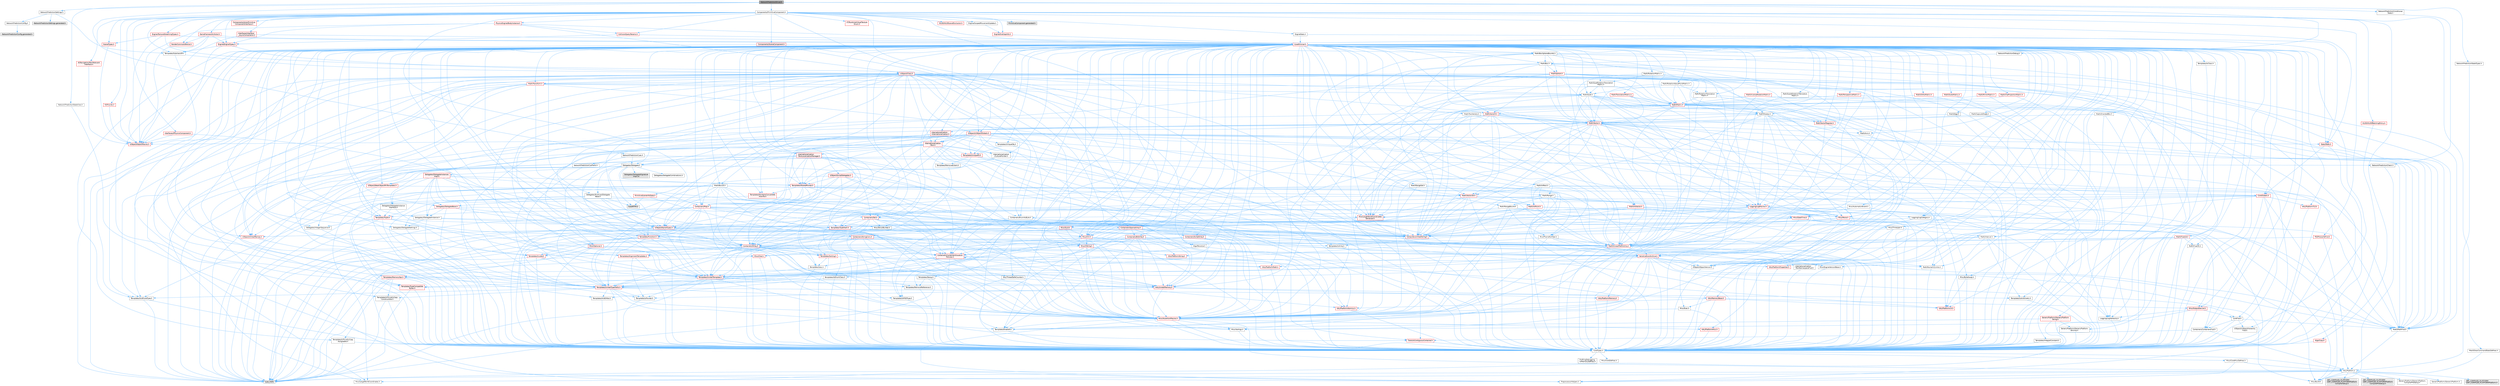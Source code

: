 digraph "NetworkPredictionDriver.h"
{
 // INTERACTIVE_SVG=YES
 // LATEX_PDF_SIZE
  bgcolor="transparent";
  edge [fontname=Helvetica,fontsize=10,labelfontname=Helvetica,labelfontsize=10];
  node [fontname=Helvetica,fontsize=10,shape=box,height=0.2,width=0.4];
  Node1 [id="Node000001",label="NetworkPredictionDriver.h",height=0.2,width=0.4,color="gray40", fillcolor="grey60", style="filled", fontcolor="black",tooltip=" "];
  Node1 -> Node2 [id="edge1_Node000001_Node000002",color="steelblue1",style="solid",tooltip=" "];
  Node2 [id="Node000002",label="NetworkPredictionCues.h",height=0.2,width=0.4,color="grey40", fillcolor="white", style="filled",URL="$d3/d8c/NetworkPredictionCues_8h.html",tooltip=" "];
  Node2 -> Node3 [id="edge2_Node000002_Node000003",color="steelblue1",style="solid",tooltip=" "];
  Node3 [id="Node000003",label="NetworkPredictionCueTraits.h",height=0.2,width=0.4,color="grey40", fillcolor="white", style="filled",URL="$d8/dcd/NetworkPredictionCueTraits_8h.html",tooltip=" "];
  Node3 -> Node4 [id="edge3_Node000003_Node000004",color="steelblue1",style="solid",tooltip=" "];
  Node4 [id="Node000004",label="Templates/UnrealTypeTraits.h",height=0.2,width=0.4,color="red", fillcolor="#FFF0F0", style="filled",URL="$d2/d2d/UnrealTypeTraits_8h.html",tooltip=" "];
  Node4 -> Node5 [id="edge4_Node000004_Node000005",color="steelblue1",style="solid",tooltip=" "];
  Node5 [id="Node000005",label="CoreTypes.h",height=0.2,width=0.4,color="grey40", fillcolor="white", style="filled",URL="$dc/dec/CoreTypes_8h.html",tooltip=" "];
  Node5 -> Node6 [id="edge5_Node000005_Node000006",color="steelblue1",style="solid",tooltip=" "];
  Node6 [id="Node000006",label="HAL/Platform.h",height=0.2,width=0.4,color="grey40", fillcolor="white", style="filled",URL="$d9/dd0/Platform_8h.html",tooltip=" "];
  Node6 -> Node7 [id="edge6_Node000006_Node000007",color="steelblue1",style="solid",tooltip=" "];
  Node7 [id="Node000007",label="Misc/Build.h",height=0.2,width=0.4,color="grey40", fillcolor="white", style="filled",URL="$d3/dbb/Build_8h.html",tooltip=" "];
  Node6 -> Node8 [id="edge7_Node000006_Node000008",color="steelblue1",style="solid",tooltip=" "];
  Node8 [id="Node000008",label="Misc/LargeWorldCoordinates.h",height=0.2,width=0.4,color="grey40", fillcolor="white", style="filled",URL="$d2/dcb/LargeWorldCoordinates_8h.html",tooltip=" "];
  Node6 -> Node9 [id="edge8_Node000006_Node000009",color="steelblue1",style="solid",tooltip=" "];
  Node9 [id="Node000009",label="type_traits",height=0.2,width=0.4,color="grey60", fillcolor="#E0E0E0", style="filled",tooltip=" "];
  Node6 -> Node10 [id="edge9_Node000006_Node000010",color="steelblue1",style="solid",tooltip=" "];
  Node10 [id="Node000010",label="PreprocessorHelpers.h",height=0.2,width=0.4,color="grey40", fillcolor="white", style="filled",URL="$db/ddb/PreprocessorHelpers_8h.html",tooltip=" "];
  Node6 -> Node11 [id="edge10_Node000006_Node000011",color="steelblue1",style="solid",tooltip=" "];
  Node11 [id="Node000011",label="UBT_COMPILED_PLATFORM\l/UBT_COMPILED_PLATFORMPlatform\lCompilerPreSetup.h",height=0.2,width=0.4,color="grey60", fillcolor="#E0E0E0", style="filled",tooltip=" "];
  Node6 -> Node12 [id="edge11_Node000006_Node000012",color="steelblue1",style="solid",tooltip=" "];
  Node12 [id="Node000012",label="GenericPlatform/GenericPlatform\lCompilerPreSetup.h",height=0.2,width=0.4,color="grey40", fillcolor="white", style="filled",URL="$d9/dc8/GenericPlatformCompilerPreSetup_8h.html",tooltip=" "];
  Node6 -> Node13 [id="edge12_Node000006_Node000013",color="steelblue1",style="solid",tooltip=" "];
  Node13 [id="Node000013",label="GenericPlatform/GenericPlatform.h",height=0.2,width=0.4,color="grey40", fillcolor="white", style="filled",URL="$d6/d84/GenericPlatform_8h.html",tooltip=" "];
  Node6 -> Node14 [id="edge13_Node000006_Node000014",color="steelblue1",style="solid",tooltip=" "];
  Node14 [id="Node000014",label="UBT_COMPILED_PLATFORM\l/UBT_COMPILED_PLATFORMPlatform.h",height=0.2,width=0.4,color="grey60", fillcolor="#E0E0E0", style="filled",tooltip=" "];
  Node6 -> Node15 [id="edge14_Node000006_Node000015",color="steelblue1",style="solid",tooltip=" "];
  Node15 [id="Node000015",label="UBT_COMPILED_PLATFORM\l/UBT_COMPILED_PLATFORMPlatform\lCompilerSetup.h",height=0.2,width=0.4,color="grey60", fillcolor="#E0E0E0", style="filled",tooltip=" "];
  Node5 -> Node16 [id="edge15_Node000005_Node000016",color="steelblue1",style="solid",tooltip=" "];
  Node16 [id="Node000016",label="ProfilingDebugging\l/UMemoryDefines.h",height=0.2,width=0.4,color="grey40", fillcolor="white", style="filled",URL="$d2/da2/UMemoryDefines_8h.html",tooltip=" "];
  Node5 -> Node17 [id="edge16_Node000005_Node000017",color="steelblue1",style="solid",tooltip=" "];
  Node17 [id="Node000017",label="Misc/CoreMiscDefines.h",height=0.2,width=0.4,color="grey40", fillcolor="white", style="filled",URL="$da/d38/CoreMiscDefines_8h.html",tooltip=" "];
  Node17 -> Node6 [id="edge17_Node000017_Node000006",color="steelblue1",style="solid",tooltip=" "];
  Node17 -> Node10 [id="edge18_Node000017_Node000010",color="steelblue1",style="solid",tooltip=" "];
  Node5 -> Node18 [id="edge19_Node000005_Node000018",color="steelblue1",style="solid",tooltip=" "];
  Node18 [id="Node000018",label="Misc/CoreDefines.h",height=0.2,width=0.4,color="grey40", fillcolor="white", style="filled",URL="$d3/dd2/CoreDefines_8h.html",tooltip=" "];
  Node4 -> Node19 [id="edge20_Node000004_Node000019",color="steelblue1",style="solid",tooltip=" "];
  Node19 [id="Node000019",label="Templates/IsPointer.h",height=0.2,width=0.4,color="grey40", fillcolor="white", style="filled",URL="$d7/d05/IsPointer_8h.html",tooltip=" "];
  Node19 -> Node5 [id="edge21_Node000019_Node000005",color="steelblue1",style="solid",tooltip=" "];
  Node4 -> Node20 [id="edge22_Node000004_Node000020",color="steelblue1",style="solid",tooltip=" "];
  Node20 [id="Node000020",label="Misc/AssertionMacros.h",height=0.2,width=0.4,color="red", fillcolor="#FFF0F0", style="filled",URL="$d0/dfa/AssertionMacros_8h.html",tooltip=" "];
  Node20 -> Node5 [id="edge23_Node000020_Node000005",color="steelblue1",style="solid",tooltip=" "];
  Node20 -> Node6 [id="edge24_Node000020_Node000006",color="steelblue1",style="solid",tooltip=" "];
  Node20 -> Node21 [id="edge25_Node000020_Node000021",color="steelblue1",style="solid",tooltip=" "];
  Node21 [id="Node000021",label="HAL/PlatformMisc.h",height=0.2,width=0.4,color="red", fillcolor="#FFF0F0", style="filled",URL="$d0/df5/PlatformMisc_8h.html",tooltip=" "];
  Node21 -> Node5 [id="edge26_Node000021_Node000005",color="steelblue1",style="solid",tooltip=" "];
  Node20 -> Node10 [id="edge27_Node000020_Node000010",color="steelblue1",style="solid",tooltip=" "];
  Node20 -> Node57 [id="edge28_Node000020_Node000057",color="steelblue1",style="solid",tooltip=" "];
  Node57 [id="Node000057",label="Templates/EnableIf.h",height=0.2,width=0.4,color="grey40", fillcolor="white", style="filled",URL="$d7/d60/EnableIf_8h.html",tooltip=" "];
  Node57 -> Node5 [id="edge29_Node000057_Node000005",color="steelblue1",style="solid",tooltip=" "];
  Node20 -> Node63 [id="edge30_Node000020_Node000063",color="steelblue1",style="solid",tooltip=" "];
  Node63 [id="Node000063",label="Misc/VarArgs.h",height=0.2,width=0.4,color="grey40", fillcolor="white", style="filled",URL="$d5/d6f/VarArgs_8h.html",tooltip=" "];
  Node63 -> Node5 [id="edge31_Node000063_Node000005",color="steelblue1",style="solid",tooltip=" "];
  Node4 -> Node71 [id="edge32_Node000004_Node000071",color="steelblue1",style="solid",tooltip=" "];
  Node71 [id="Node000071",label="Templates/AndOrNot.h",height=0.2,width=0.4,color="grey40", fillcolor="white", style="filled",URL="$db/d0a/AndOrNot_8h.html",tooltip=" "];
  Node71 -> Node5 [id="edge33_Node000071_Node000005",color="steelblue1",style="solid",tooltip=" "];
  Node4 -> Node57 [id="edge34_Node000004_Node000057",color="steelblue1",style="solid",tooltip=" "];
  Node4 -> Node72 [id="edge35_Node000004_Node000072",color="steelblue1",style="solid",tooltip=" "];
  Node72 [id="Node000072",label="Templates/IsArithmetic.h",height=0.2,width=0.4,color="grey40", fillcolor="white", style="filled",URL="$d2/d5d/IsArithmetic_8h.html",tooltip=" "];
  Node72 -> Node5 [id="edge36_Node000072_Node000005",color="steelblue1",style="solid",tooltip=" "];
  Node4 -> Node74 [id="edge37_Node000004_Node000074",color="steelblue1",style="solid",tooltip=" "];
  Node74 [id="Node000074",label="Templates/IsPODType.h",height=0.2,width=0.4,color="grey40", fillcolor="white", style="filled",URL="$d7/db1/IsPODType_8h.html",tooltip=" "];
  Node74 -> Node5 [id="edge38_Node000074_Node000005",color="steelblue1",style="solid",tooltip=" "];
  Node4 -> Node75 [id="edge39_Node000004_Node000075",color="steelblue1",style="solid",tooltip=" "];
  Node75 [id="Node000075",label="Templates/IsUECoreType.h",height=0.2,width=0.4,color="grey40", fillcolor="white", style="filled",URL="$d1/db8/IsUECoreType_8h.html",tooltip=" "];
  Node75 -> Node5 [id="edge40_Node000075_Node000005",color="steelblue1",style="solid",tooltip=" "];
  Node75 -> Node9 [id="edge41_Node000075_Node000009",color="steelblue1",style="solid",tooltip=" "];
  Node4 -> Node76 [id="edge42_Node000004_Node000076",color="steelblue1",style="solid",tooltip=" "];
  Node76 [id="Node000076",label="Templates/IsTriviallyCopy\lConstructible.h",height=0.2,width=0.4,color="grey40", fillcolor="white", style="filled",URL="$d3/d78/IsTriviallyCopyConstructible_8h.html",tooltip=" "];
  Node76 -> Node5 [id="edge43_Node000076_Node000005",color="steelblue1",style="solid",tooltip=" "];
  Node76 -> Node9 [id="edge44_Node000076_Node000009",color="steelblue1",style="solid",tooltip=" "];
  Node2 -> Node77 [id="edge45_Node000002_Node000077",color="steelblue1",style="solid",tooltip=" "];
  Node77 [id="Node000077",label="NetworkPredictionCheck.h",height=0.2,width=0.4,color="grey40", fillcolor="white", style="filled",URL="$d9/df4/NetworkPredictionCheck_8h.html",tooltip=" "];
  Node77 -> Node7 [id="edge46_Node000077_Node000007",color="steelblue1",style="solid",tooltip=" "];
  Node2 -> Node78 [id="edge47_Node000002_Node000078",color="steelblue1",style="solid",tooltip=" "];
  Node78 [id="Node000078",label="Delegates/Delegate.h",height=0.2,width=0.4,color="grey40", fillcolor="white", style="filled",URL="$d4/d80/Delegate_8h.html",tooltip=" "];
  Node78 -> Node5 [id="edge48_Node000078_Node000005",color="steelblue1",style="solid",tooltip=" "];
  Node78 -> Node20 [id="edge49_Node000078_Node000020",color="steelblue1",style="solid",tooltip=" "];
  Node78 -> Node79 [id="edge50_Node000078_Node000079",color="steelblue1",style="solid",tooltip=" "];
  Node79 [id="Node000079",label="UObject/NameTypes.h",height=0.2,width=0.4,color="red", fillcolor="#FFF0F0", style="filled",URL="$d6/d35/NameTypes_8h.html",tooltip=" "];
  Node79 -> Node5 [id="edge51_Node000079_Node000005",color="steelblue1",style="solid",tooltip=" "];
  Node79 -> Node20 [id="edge52_Node000079_Node000020",color="steelblue1",style="solid",tooltip=" "];
  Node79 -> Node80 [id="edge53_Node000079_Node000080",color="steelblue1",style="solid",tooltip=" "];
  Node80 [id="Node000080",label="HAL/UnrealMemory.h",height=0.2,width=0.4,color="red", fillcolor="#FFF0F0", style="filled",URL="$d9/d96/UnrealMemory_8h.html",tooltip=" "];
  Node80 -> Node5 [id="edge54_Node000080_Node000005",color="steelblue1",style="solid",tooltip=" "];
  Node80 -> Node84 [id="edge55_Node000080_Node000084",color="steelblue1",style="solid",tooltip=" "];
  Node84 [id="Node000084",label="HAL/MemoryBase.h",height=0.2,width=0.4,color="red", fillcolor="#FFF0F0", style="filled",URL="$d6/d9f/MemoryBase_8h.html",tooltip=" "];
  Node84 -> Node5 [id="edge56_Node000084_Node000005",color="steelblue1",style="solid",tooltip=" "];
  Node84 -> Node50 [id="edge57_Node000084_Node000050",color="steelblue1",style="solid",tooltip=" "];
  Node50 [id="Node000050",label="HAL/PlatformAtomics.h",height=0.2,width=0.4,color="red", fillcolor="#FFF0F0", style="filled",URL="$d3/d36/PlatformAtomics_8h.html",tooltip=" "];
  Node50 -> Node5 [id="edge58_Node000050_Node000005",color="steelblue1",style="solid",tooltip=" "];
  Node84 -> Node33 [id="edge59_Node000084_Node000033",color="steelblue1",style="solid",tooltip=" "];
  Node33 [id="Node000033",label="HAL/PlatformCrt.h",height=0.2,width=0.4,color="red", fillcolor="#FFF0F0", style="filled",URL="$d8/d75/PlatformCrt_8h.html",tooltip=" "];
  Node84 -> Node85 [id="edge60_Node000084_Node000085",color="steelblue1",style="solid",tooltip=" "];
  Node85 [id="Node000085",label="Misc/Exec.h",height=0.2,width=0.4,color="grey40", fillcolor="white", style="filled",URL="$de/ddb/Exec_8h.html",tooltip=" "];
  Node85 -> Node5 [id="edge61_Node000085_Node000005",color="steelblue1",style="solid",tooltip=" "];
  Node85 -> Node20 [id="edge62_Node000085_Node000020",color="steelblue1",style="solid",tooltip=" "];
  Node84 -> Node86 [id="edge63_Node000084_Node000086",color="steelblue1",style="solid",tooltip=" "];
  Node86 [id="Node000086",label="Misc/OutputDevice.h",height=0.2,width=0.4,color="red", fillcolor="#FFF0F0", style="filled",URL="$d7/d32/OutputDevice_8h.html",tooltip=" "];
  Node86 -> Node28 [id="edge64_Node000086_Node000028",color="steelblue1",style="solid",tooltip=" "];
  Node28 [id="Node000028",label="CoreFwd.h",height=0.2,width=0.4,color="grey40", fillcolor="white", style="filled",URL="$d1/d1e/CoreFwd_8h.html",tooltip=" "];
  Node28 -> Node5 [id="edge65_Node000028_Node000005",color="steelblue1",style="solid",tooltip=" "];
  Node28 -> Node29 [id="edge66_Node000028_Node000029",color="steelblue1",style="solid",tooltip=" "];
  Node29 [id="Node000029",label="Containers/ContainersFwd.h",height=0.2,width=0.4,color="grey40", fillcolor="white", style="filled",URL="$d4/d0a/ContainersFwd_8h.html",tooltip=" "];
  Node29 -> Node6 [id="edge67_Node000029_Node000006",color="steelblue1",style="solid",tooltip=" "];
  Node29 -> Node5 [id="edge68_Node000029_Node000005",color="steelblue1",style="solid",tooltip=" "];
  Node29 -> Node26 [id="edge69_Node000029_Node000026",color="steelblue1",style="solid",tooltip=" "];
  Node26 [id="Node000026",label="Traits/IsContiguousContainer.h",height=0.2,width=0.4,color="red", fillcolor="#FFF0F0", style="filled",URL="$d5/d3c/IsContiguousContainer_8h.html",tooltip=" "];
  Node26 -> Node5 [id="edge70_Node000026_Node000005",color="steelblue1",style="solid",tooltip=" "];
  Node28 -> Node30 [id="edge71_Node000028_Node000030",color="steelblue1",style="solid",tooltip=" "];
  Node30 [id="Node000030",label="Math/MathFwd.h",height=0.2,width=0.4,color="grey40", fillcolor="white", style="filled",URL="$d2/d10/MathFwd_8h.html",tooltip=" "];
  Node30 -> Node6 [id="edge72_Node000030_Node000006",color="steelblue1",style="solid",tooltip=" "];
  Node28 -> Node31 [id="edge73_Node000028_Node000031",color="steelblue1",style="solid",tooltip=" "];
  Node31 [id="Node000031",label="UObject/UObjectHierarchy\lFwd.h",height=0.2,width=0.4,color="grey40", fillcolor="white", style="filled",URL="$d3/d13/UObjectHierarchyFwd_8h.html",tooltip=" "];
  Node86 -> Node5 [id="edge74_Node000086_Node000005",color="steelblue1",style="solid",tooltip=" "];
  Node86 -> Node87 [id="edge75_Node000086_Node000087",color="steelblue1",style="solid",tooltip=" "];
  Node87 [id="Node000087",label="Logging/LogVerbosity.h",height=0.2,width=0.4,color="grey40", fillcolor="white", style="filled",URL="$d2/d8f/LogVerbosity_8h.html",tooltip=" "];
  Node87 -> Node5 [id="edge76_Node000087_Node000005",color="steelblue1",style="solid",tooltip=" "];
  Node86 -> Node63 [id="edge77_Node000086_Node000063",color="steelblue1",style="solid",tooltip=" "];
  Node80 -> Node95 [id="edge78_Node000080_Node000095",color="steelblue1",style="solid",tooltip=" "];
  Node95 [id="Node000095",label="HAL/PlatformMemory.h",height=0.2,width=0.4,color="red", fillcolor="#FFF0F0", style="filled",URL="$de/d68/PlatformMemory_8h.html",tooltip=" "];
  Node95 -> Node5 [id="edge79_Node000095_Node000005",color="steelblue1",style="solid",tooltip=" "];
  Node80 -> Node19 [id="edge80_Node000080_Node000019",color="steelblue1",style="solid",tooltip=" "];
  Node79 -> Node4 [id="edge81_Node000079_Node000004",color="steelblue1",style="solid",tooltip=" "];
  Node79 -> Node98 [id="edge82_Node000079_Node000098",color="steelblue1",style="solid",tooltip=" "];
  Node98 [id="Node000098",label="Templates/UnrealTemplate.h",height=0.2,width=0.4,color="red", fillcolor="#FFF0F0", style="filled",URL="$d4/d24/UnrealTemplate_8h.html",tooltip=" "];
  Node98 -> Node5 [id="edge83_Node000098_Node000005",color="steelblue1",style="solid",tooltip=" "];
  Node98 -> Node19 [id="edge84_Node000098_Node000019",color="steelblue1",style="solid",tooltip=" "];
  Node98 -> Node80 [id="edge85_Node000098_Node000080",color="steelblue1",style="solid",tooltip=" "];
  Node98 -> Node4 [id="edge86_Node000098_Node000004",color="steelblue1",style="solid",tooltip=" "];
  Node98 -> Node101 [id="edge87_Node000098_Node000101",color="steelblue1",style="solid",tooltip=" "];
  Node101 [id="Node000101",label="Templates/RemoveReference.h",height=0.2,width=0.4,color="grey40", fillcolor="white", style="filled",URL="$da/dbe/RemoveReference_8h.html",tooltip=" "];
  Node101 -> Node5 [id="edge88_Node000101_Node000005",color="steelblue1",style="solid",tooltip=" "];
  Node98 -> Node102 [id="edge89_Node000098_Node000102",color="steelblue1",style="solid",tooltip=" "];
  Node102 [id="Node000102",label="Templates/TypeCompatible\lBytes.h",height=0.2,width=0.4,color="red", fillcolor="#FFF0F0", style="filled",URL="$df/d0a/TypeCompatibleBytes_8h.html",tooltip=" "];
  Node102 -> Node5 [id="edge90_Node000102_Node000005",color="steelblue1",style="solid",tooltip=" "];
  Node102 -> Node9 [id="edge91_Node000102_Node000009",color="steelblue1",style="solid",tooltip=" "];
  Node98 -> Node26 [id="edge92_Node000098_Node000026",color="steelblue1",style="solid",tooltip=" "];
  Node98 -> Node9 [id="edge93_Node000098_Node000009",color="steelblue1",style="solid",tooltip=" "];
  Node79 -> Node104 [id="edge94_Node000079_Node000104",color="steelblue1",style="solid",tooltip=" "];
  Node104 [id="Node000104",label="Containers/UnrealString.h",height=0.2,width=0.4,color="red", fillcolor="#FFF0F0", style="filled",URL="$d5/dba/UnrealString_8h.html",tooltip=" "];
  Node79 -> Node111 [id="edge95_Node000079_Node000111",color="steelblue1",style="solid",tooltip=" "];
  Node111 [id="Node000111",label="Containers/StringConv.h",height=0.2,width=0.4,color="red", fillcolor="#FFF0F0", style="filled",URL="$d3/ddf/StringConv_8h.html",tooltip=" "];
  Node111 -> Node5 [id="edge96_Node000111_Node000005",color="steelblue1",style="solid",tooltip=" "];
  Node111 -> Node20 [id="edge97_Node000111_Node000020",color="steelblue1",style="solid",tooltip=" "];
  Node111 -> Node112 [id="edge98_Node000111_Node000112",color="steelblue1",style="solid",tooltip=" "];
  Node112 [id="Node000112",label="Containers/ContainerAllocation\lPolicies.h",height=0.2,width=0.4,color="red", fillcolor="#FFF0F0", style="filled",URL="$d7/dff/ContainerAllocationPolicies_8h.html",tooltip=" "];
  Node112 -> Node5 [id="edge99_Node000112_Node000005",color="steelblue1",style="solid",tooltip=" "];
  Node112 -> Node112 [id="edge100_Node000112_Node000112",color="steelblue1",style="solid",tooltip=" "];
  Node112 -> Node114 [id="edge101_Node000112_Node000114",color="steelblue1",style="solid",tooltip=" "];
  Node114 [id="Node000114",label="HAL/PlatformMath.h",height=0.2,width=0.4,color="red", fillcolor="#FFF0F0", style="filled",URL="$dc/d53/PlatformMath_8h.html",tooltip=" "];
  Node114 -> Node5 [id="edge102_Node000114_Node000005",color="steelblue1",style="solid",tooltip=" "];
  Node112 -> Node80 [id="edge103_Node000112_Node000080",color="steelblue1",style="solid",tooltip=" "];
  Node112 -> Node43 [id="edge104_Node000112_Node000043",color="steelblue1",style="solid",tooltip=" "];
  Node43 [id="Node000043",label="Math/NumericLimits.h",height=0.2,width=0.4,color="grey40", fillcolor="white", style="filled",URL="$df/d1b/NumericLimits_8h.html",tooltip=" "];
  Node43 -> Node5 [id="edge105_Node000043_Node000005",color="steelblue1",style="solid",tooltip=" "];
  Node112 -> Node20 [id="edge106_Node000112_Node000020",color="steelblue1",style="solid",tooltip=" "];
  Node112 -> Node123 [id="edge107_Node000112_Node000123",color="steelblue1",style="solid",tooltip=" "];
  Node123 [id="Node000123",label="Templates/MemoryOps.h",height=0.2,width=0.4,color="red", fillcolor="#FFF0F0", style="filled",URL="$db/dea/MemoryOps_8h.html",tooltip=" "];
  Node123 -> Node5 [id="edge108_Node000123_Node000005",color="steelblue1",style="solid",tooltip=" "];
  Node123 -> Node80 [id="edge109_Node000123_Node000080",color="steelblue1",style="solid",tooltip=" "];
  Node123 -> Node93 [id="edge110_Node000123_Node000093",color="steelblue1",style="solid",tooltip=" "];
  Node93 [id="Node000093",label="Templates/IsTriviallyCopy\lAssignable.h",height=0.2,width=0.4,color="grey40", fillcolor="white", style="filled",URL="$d2/df2/IsTriviallyCopyAssignable_8h.html",tooltip=" "];
  Node93 -> Node5 [id="edge111_Node000093_Node000005",color="steelblue1",style="solid",tooltip=" "];
  Node93 -> Node9 [id="edge112_Node000093_Node000009",color="steelblue1",style="solid",tooltip=" "];
  Node123 -> Node76 [id="edge113_Node000123_Node000076",color="steelblue1",style="solid",tooltip=" "];
  Node123 -> Node4 [id="edge114_Node000123_Node000004",color="steelblue1",style="solid",tooltip=" "];
  Node123 -> Node9 [id="edge115_Node000123_Node000009",color="steelblue1",style="solid",tooltip=" "];
  Node112 -> Node102 [id="edge116_Node000112_Node000102",color="steelblue1",style="solid",tooltip=" "];
  Node112 -> Node9 [id="edge117_Node000112_Node000009",color="steelblue1",style="solid",tooltip=" "];
  Node111 -> Node124 [id="edge118_Node000111_Node000124",color="steelblue1",style="solid",tooltip=" "];
  Node124 [id="Node000124",label="Containers/Array.h",height=0.2,width=0.4,color="red", fillcolor="#FFF0F0", style="filled",URL="$df/dd0/Array_8h.html",tooltip=" "];
  Node124 -> Node5 [id="edge119_Node000124_Node000005",color="steelblue1",style="solid",tooltip=" "];
  Node124 -> Node20 [id="edge120_Node000124_Node000020",color="steelblue1",style="solid",tooltip=" "];
  Node124 -> Node80 [id="edge121_Node000124_Node000080",color="steelblue1",style="solid",tooltip=" "];
  Node124 -> Node4 [id="edge122_Node000124_Node000004",color="steelblue1",style="solid",tooltip=" "];
  Node124 -> Node98 [id="edge123_Node000124_Node000098",color="steelblue1",style="solid",tooltip=" "];
  Node124 -> Node112 [id="edge124_Node000124_Node000112",color="steelblue1",style="solid",tooltip=" "];
  Node124 -> Node131 [id="edge125_Node000124_Node000131",color="steelblue1",style="solid",tooltip=" "];
  Node131 [id="Node000131",label="Serialization/Archive.h",height=0.2,width=0.4,color="red", fillcolor="#FFF0F0", style="filled",URL="$d7/d3b/Archive_8h.html",tooltip=" "];
  Node131 -> Node28 [id="edge126_Node000131_Node000028",color="steelblue1",style="solid",tooltip=" "];
  Node131 -> Node5 [id="edge127_Node000131_Node000005",color="steelblue1",style="solid",tooltip=" "];
  Node131 -> Node132 [id="edge128_Node000131_Node000132",color="steelblue1",style="solid",tooltip=" "];
  Node132 [id="Node000132",label="HAL/PlatformProperties.h",height=0.2,width=0.4,color="red", fillcolor="#FFF0F0", style="filled",URL="$d9/db0/PlatformProperties_8h.html",tooltip=" "];
  Node132 -> Node5 [id="edge129_Node000132_Node000005",color="steelblue1",style="solid",tooltip=" "];
  Node131 -> Node135 [id="edge130_Node000131_Node000135",color="steelblue1",style="solid",tooltip=" "];
  Node135 [id="Node000135",label="Internationalization\l/TextNamespaceFwd.h",height=0.2,width=0.4,color="grey40", fillcolor="white", style="filled",URL="$d8/d97/TextNamespaceFwd_8h.html",tooltip=" "];
  Node135 -> Node5 [id="edge131_Node000135_Node000005",color="steelblue1",style="solid",tooltip=" "];
  Node131 -> Node30 [id="edge132_Node000131_Node000030",color="steelblue1",style="solid",tooltip=" "];
  Node131 -> Node20 [id="edge133_Node000131_Node000020",color="steelblue1",style="solid",tooltip=" "];
  Node131 -> Node7 [id="edge134_Node000131_Node000007",color="steelblue1",style="solid",tooltip=" "];
  Node131 -> Node136 [id="edge135_Node000131_Node000136",color="steelblue1",style="solid",tooltip=" "];
  Node136 [id="Node000136",label="Misc/EngineVersionBase.h",height=0.2,width=0.4,color="grey40", fillcolor="white", style="filled",URL="$d5/d2b/EngineVersionBase_8h.html",tooltip=" "];
  Node136 -> Node5 [id="edge136_Node000136_Node000005",color="steelblue1",style="solid",tooltip=" "];
  Node131 -> Node63 [id="edge137_Node000131_Node000063",color="steelblue1",style="solid",tooltip=" "];
  Node131 -> Node57 [id="edge138_Node000131_Node000057",color="steelblue1",style="solid",tooltip=" "];
  Node131 -> Node139 [id="edge139_Node000131_Node000139",color="steelblue1",style="solid",tooltip=" "];
  Node139 [id="Node000139",label="Templates/IsEnumClass.h",height=0.2,width=0.4,color="grey40", fillcolor="white", style="filled",URL="$d7/d15/IsEnumClass_8h.html",tooltip=" "];
  Node139 -> Node5 [id="edge140_Node000139_Node000005",color="steelblue1",style="solid",tooltip=" "];
  Node139 -> Node71 [id="edge141_Node000139_Node000071",color="steelblue1",style="solid",tooltip=" "];
  Node131 -> Node98 [id="edge142_Node000131_Node000098",color="steelblue1",style="solid",tooltip=" "];
  Node131 -> Node140 [id="edge143_Node000131_Node000140",color="steelblue1",style="solid",tooltip=" "];
  Node140 [id="Node000140",label="UObject/ObjectVersion.h",height=0.2,width=0.4,color="grey40", fillcolor="white", style="filled",URL="$da/d63/ObjectVersion_8h.html",tooltip=" "];
  Node140 -> Node5 [id="edge144_Node000140_Node000005",color="steelblue1",style="solid",tooltip=" "];
  Node124 -> Node157 [id="edge145_Node000124_Node000157",color="steelblue1",style="solid",tooltip=" "];
  Node157 [id="Node000157",label="Templates/Invoke.h",height=0.2,width=0.4,color="red", fillcolor="#FFF0F0", style="filled",URL="$d7/deb/Invoke_8h.html",tooltip=" "];
  Node157 -> Node5 [id="edge146_Node000157_Node000005",color="steelblue1",style="solid",tooltip=" "];
  Node157 -> Node98 [id="edge147_Node000157_Node000098",color="steelblue1",style="solid",tooltip=" "];
  Node157 -> Node9 [id="edge148_Node000157_Node000009",color="steelblue1",style="solid",tooltip=" "];
  Node124 -> Node162 [id="edge149_Node000124_Node000162",color="steelblue1",style="solid",tooltip=" "];
  Node162 [id="Node000162",label="Templates/Less.h",height=0.2,width=0.4,color="grey40", fillcolor="white", style="filled",URL="$de/dc8/Less_8h.html",tooltip=" "];
  Node162 -> Node5 [id="edge150_Node000162_Node000005",color="steelblue1",style="solid",tooltip=" "];
  Node162 -> Node98 [id="edge151_Node000162_Node000098",color="steelblue1",style="solid",tooltip=" "];
  Node124 -> Node170 [id="edge152_Node000124_Node000170",color="steelblue1",style="solid",tooltip=" "];
  Node170 [id="Node000170",label="Templates/Sorting.h",height=0.2,width=0.4,color="red", fillcolor="#FFF0F0", style="filled",URL="$d3/d9e/Sorting_8h.html",tooltip=" "];
  Node170 -> Node5 [id="edge153_Node000170_Node000005",color="steelblue1",style="solid",tooltip=" "];
  Node170 -> Node114 [id="edge154_Node000170_Node000114",color="steelblue1",style="solid",tooltip=" "];
  Node170 -> Node162 [id="edge155_Node000170_Node000162",color="steelblue1",style="solid",tooltip=" "];
  Node124 -> Node174 [id="edge156_Node000124_Node000174",color="steelblue1",style="solid",tooltip=" "];
  Node174 [id="Node000174",label="Templates/AlignmentTemplates.h",height=0.2,width=0.4,color="red", fillcolor="#FFF0F0", style="filled",URL="$dd/d32/AlignmentTemplates_8h.html",tooltip=" "];
  Node174 -> Node5 [id="edge157_Node000174_Node000005",color="steelblue1",style="solid",tooltip=" "];
  Node174 -> Node19 [id="edge158_Node000174_Node000019",color="steelblue1",style="solid",tooltip=" "];
  Node124 -> Node9 [id="edge159_Node000124_Node000009",color="steelblue1",style="solid",tooltip=" "];
  Node111 -> Node148 [id="edge160_Node000111_Node000148",color="steelblue1",style="solid",tooltip=" "];
  Node148 [id="Node000148",label="Misc/CString.h",height=0.2,width=0.4,color="red", fillcolor="#FFF0F0", style="filled",URL="$d2/d49/CString_8h.html",tooltip=" "];
  Node148 -> Node5 [id="edge161_Node000148_Node000005",color="steelblue1",style="solid",tooltip=" "];
  Node148 -> Node33 [id="edge162_Node000148_Node000033",color="steelblue1",style="solid",tooltip=" "];
  Node148 -> Node82 [id="edge163_Node000148_Node000082",color="steelblue1",style="solid",tooltip=" "];
  Node82 [id="Node000082",label="HAL/PlatformString.h",height=0.2,width=0.4,color="red", fillcolor="#FFF0F0", style="filled",URL="$db/db5/PlatformString_8h.html",tooltip=" "];
  Node82 -> Node5 [id="edge164_Node000082_Node000005",color="steelblue1",style="solid",tooltip=" "];
  Node148 -> Node20 [id="edge165_Node000148_Node000020",color="steelblue1",style="solid",tooltip=" "];
  Node148 -> Node149 [id="edge166_Node000148_Node000149",color="steelblue1",style="solid",tooltip=" "];
  Node149 [id="Node000149",label="Misc/Char.h",height=0.2,width=0.4,color="red", fillcolor="#FFF0F0", style="filled",URL="$d0/d58/Char_8h.html",tooltip=" "];
  Node149 -> Node5 [id="edge167_Node000149_Node000005",color="steelblue1",style="solid",tooltip=" "];
  Node149 -> Node9 [id="edge168_Node000149_Node000009",color="steelblue1",style="solid",tooltip=" "];
  Node148 -> Node63 [id="edge169_Node000148_Node000063",color="steelblue1",style="solid",tooltip=" "];
  Node111 -> Node175 [id="edge170_Node000111_Node000175",color="steelblue1",style="solid",tooltip=" "];
  Node175 [id="Node000175",label="Templates/IsArray.h",height=0.2,width=0.4,color="grey40", fillcolor="white", style="filled",URL="$d8/d8d/IsArray_8h.html",tooltip=" "];
  Node175 -> Node5 [id="edge171_Node000175_Node000005",color="steelblue1",style="solid",tooltip=" "];
  Node111 -> Node98 [id="edge172_Node000111_Node000098",color="steelblue1",style="solid",tooltip=" "];
  Node111 -> Node4 [id="edge173_Node000111_Node000004",color="steelblue1",style="solid",tooltip=" "];
  Node111 -> Node26 [id="edge174_Node000111_Node000026",color="steelblue1",style="solid",tooltip=" "];
  Node111 -> Node9 [id="edge175_Node000111_Node000009",color="steelblue1",style="solid",tooltip=" "];
  Node79 -> Node176 [id="edge176_Node000079_Node000176",color="steelblue1",style="solid",tooltip=" "];
  Node176 [id="Node000176",label="UObject/UnrealNames.h",height=0.2,width=0.4,color="red", fillcolor="#FFF0F0", style="filled",URL="$d8/db1/UnrealNames_8h.html",tooltip=" "];
  Node176 -> Node5 [id="edge177_Node000176_Node000005",color="steelblue1",style="solid",tooltip=" "];
  Node78 -> Node184 [id="edge178_Node000078_Node000184",color="steelblue1",style="solid",tooltip=" "];
  Node184 [id="Node000184",label="Templates/SharedPointer.h",height=0.2,width=0.4,color="red", fillcolor="#FFF0F0", style="filled",URL="$d2/d17/SharedPointer_8h.html",tooltip=" "];
  Node184 -> Node5 [id="edge179_Node000184_Node000005",color="steelblue1",style="solid",tooltip=" "];
  Node184 -> Node185 [id="edge180_Node000184_Node000185",color="steelblue1",style="solid",tooltip=" "];
  Node185 [id="Node000185",label="Templates/PointerIsConvertible\lFromTo.h",height=0.2,width=0.4,color="red", fillcolor="#FFF0F0", style="filled",URL="$d6/d65/PointerIsConvertibleFromTo_8h.html",tooltip=" "];
  Node185 -> Node5 [id="edge181_Node000185_Node000005",color="steelblue1",style="solid",tooltip=" "];
  Node185 -> Node9 [id="edge182_Node000185_Node000009",color="steelblue1",style="solid",tooltip=" "];
  Node184 -> Node20 [id="edge183_Node000184_Node000020",color="steelblue1",style="solid",tooltip=" "];
  Node184 -> Node80 [id="edge184_Node000184_Node000080",color="steelblue1",style="solid",tooltip=" "];
  Node184 -> Node124 [id="edge185_Node000184_Node000124",color="steelblue1",style="solid",tooltip=" "];
  Node184 -> Node186 [id="edge186_Node000184_Node000186",color="steelblue1",style="solid",tooltip=" "];
  Node186 [id="Node000186",label="Containers/Map.h",height=0.2,width=0.4,color="red", fillcolor="#FFF0F0", style="filled",URL="$df/d79/Map_8h.html",tooltip=" "];
  Node186 -> Node5 [id="edge187_Node000186_Node000005",color="steelblue1",style="solid",tooltip=" "];
  Node186 -> Node187 [id="edge188_Node000186_Node000187",color="steelblue1",style="solid",tooltip=" "];
  Node187 [id="Node000187",label="Algo/Reverse.h",height=0.2,width=0.4,color="grey40", fillcolor="white", style="filled",URL="$d5/d93/Reverse_8h.html",tooltip=" "];
  Node187 -> Node5 [id="edge189_Node000187_Node000005",color="steelblue1",style="solid",tooltip=" "];
  Node187 -> Node98 [id="edge190_Node000187_Node000098",color="steelblue1",style="solid",tooltip=" "];
  Node186 -> Node188 [id="edge191_Node000186_Node000188",color="steelblue1",style="solid",tooltip=" "];
  Node188 [id="Node000188",label="Containers/Set.h",height=0.2,width=0.4,color="red", fillcolor="#FFF0F0", style="filled",URL="$d4/d45/Set_8h.html",tooltip=" "];
  Node188 -> Node112 [id="edge192_Node000188_Node000112",color="steelblue1",style="solid",tooltip=" "];
  Node188 -> Node190 [id="edge193_Node000188_Node000190",color="steelblue1",style="solid",tooltip=" "];
  Node190 [id="Node000190",label="Containers/SparseArray.h",height=0.2,width=0.4,color="red", fillcolor="#FFF0F0", style="filled",URL="$d5/dbf/SparseArray_8h.html",tooltip=" "];
  Node190 -> Node5 [id="edge194_Node000190_Node000005",color="steelblue1",style="solid",tooltip=" "];
  Node190 -> Node20 [id="edge195_Node000190_Node000020",color="steelblue1",style="solid",tooltip=" "];
  Node190 -> Node80 [id="edge196_Node000190_Node000080",color="steelblue1",style="solid",tooltip=" "];
  Node190 -> Node4 [id="edge197_Node000190_Node000004",color="steelblue1",style="solid",tooltip=" "];
  Node190 -> Node98 [id="edge198_Node000190_Node000098",color="steelblue1",style="solid",tooltip=" "];
  Node190 -> Node112 [id="edge199_Node000190_Node000112",color="steelblue1",style="solid",tooltip=" "];
  Node190 -> Node162 [id="edge200_Node000190_Node000162",color="steelblue1",style="solid",tooltip=" "];
  Node190 -> Node124 [id="edge201_Node000190_Node000124",color="steelblue1",style="solid",tooltip=" "];
  Node190 -> Node173 [id="edge202_Node000190_Node000173",color="steelblue1",style="solid",tooltip=" "];
  Node173 [id="Node000173",label="Math/UnrealMathUtility.h",height=0.2,width=0.4,color="red", fillcolor="#FFF0F0", style="filled",URL="$db/db8/UnrealMathUtility_8h.html",tooltip=" "];
  Node173 -> Node5 [id="edge203_Node000173_Node000005",color="steelblue1",style="solid",tooltip=" "];
  Node173 -> Node20 [id="edge204_Node000173_Node000020",color="steelblue1",style="solid",tooltip=" "];
  Node173 -> Node114 [id="edge205_Node000173_Node000114",color="steelblue1",style="solid",tooltip=" "];
  Node173 -> Node30 [id="edge206_Node000173_Node000030",color="steelblue1",style="solid",tooltip=" "];
  Node190 -> Node191 [id="edge207_Node000190_Node000191",color="steelblue1",style="solid",tooltip=" "];
  Node191 [id="Node000191",label="Containers/ScriptArray.h",height=0.2,width=0.4,color="red", fillcolor="#FFF0F0", style="filled",URL="$dc/daf/ScriptArray_8h.html",tooltip=" "];
  Node191 -> Node5 [id="edge208_Node000191_Node000005",color="steelblue1",style="solid",tooltip=" "];
  Node191 -> Node20 [id="edge209_Node000191_Node000020",color="steelblue1",style="solid",tooltip=" "];
  Node191 -> Node80 [id="edge210_Node000191_Node000080",color="steelblue1",style="solid",tooltip=" "];
  Node191 -> Node112 [id="edge211_Node000191_Node000112",color="steelblue1",style="solid",tooltip=" "];
  Node191 -> Node124 [id="edge212_Node000191_Node000124",color="steelblue1",style="solid",tooltip=" "];
  Node190 -> Node192 [id="edge213_Node000190_Node000192",color="steelblue1",style="solid",tooltip=" "];
  Node192 [id="Node000192",label="Containers/BitArray.h",height=0.2,width=0.4,color="red", fillcolor="#FFF0F0", style="filled",URL="$d1/de4/BitArray_8h.html",tooltip=" "];
  Node192 -> Node112 [id="edge214_Node000192_Node000112",color="steelblue1",style="solid",tooltip=" "];
  Node192 -> Node5 [id="edge215_Node000192_Node000005",color="steelblue1",style="solid",tooltip=" "];
  Node192 -> Node50 [id="edge216_Node000192_Node000050",color="steelblue1",style="solid",tooltip=" "];
  Node192 -> Node80 [id="edge217_Node000192_Node000080",color="steelblue1",style="solid",tooltip=" "];
  Node192 -> Node173 [id="edge218_Node000192_Node000173",color="steelblue1",style="solid",tooltip=" "];
  Node192 -> Node20 [id="edge219_Node000192_Node000020",color="steelblue1",style="solid",tooltip=" "];
  Node192 -> Node131 [id="edge220_Node000192_Node000131",color="steelblue1",style="solid",tooltip=" "];
  Node192 -> Node57 [id="edge221_Node000192_Node000057",color="steelblue1",style="solid",tooltip=" "];
  Node192 -> Node157 [id="edge222_Node000192_Node000157",color="steelblue1",style="solid",tooltip=" "];
  Node192 -> Node98 [id="edge223_Node000192_Node000098",color="steelblue1",style="solid",tooltip=" "];
  Node192 -> Node4 [id="edge224_Node000192_Node000004",color="steelblue1",style="solid",tooltip=" "];
  Node190 -> Node104 [id="edge225_Node000190_Node000104",color="steelblue1",style="solid",tooltip=" "];
  Node188 -> Node29 [id="edge226_Node000188_Node000029",color="steelblue1",style="solid",tooltip=" "];
  Node188 -> Node173 [id="edge227_Node000188_Node000173",color="steelblue1",style="solid",tooltip=" "];
  Node188 -> Node20 [id="edge228_Node000188_Node000020",color="steelblue1",style="solid",tooltip=" "];
  Node188 -> Node208 [id="edge229_Node000188_Node000208",color="steelblue1",style="solid",tooltip=" "];
  Node208 [id="Node000208",label="Misc/StructBuilder.h",height=0.2,width=0.4,color="grey40", fillcolor="white", style="filled",URL="$d9/db3/StructBuilder_8h.html",tooltip=" "];
  Node208 -> Node5 [id="edge230_Node000208_Node000005",color="steelblue1",style="solid",tooltip=" "];
  Node208 -> Node173 [id="edge231_Node000208_Node000173",color="steelblue1",style="solid",tooltip=" "];
  Node208 -> Node174 [id="edge232_Node000208_Node000174",color="steelblue1",style="solid",tooltip=" "];
  Node188 -> Node209 [id="edge233_Node000188_Node000209",color="steelblue1",style="solid",tooltip=" "];
  Node209 [id="Node000209",label="Templates/Function.h",height=0.2,width=0.4,color="red", fillcolor="#FFF0F0", style="filled",URL="$df/df5/Function_8h.html",tooltip=" "];
  Node209 -> Node5 [id="edge234_Node000209_Node000005",color="steelblue1",style="solid",tooltip=" "];
  Node209 -> Node20 [id="edge235_Node000209_Node000020",color="steelblue1",style="solid",tooltip=" "];
  Node209 -> Node80 [id="edge236_Node000209_Node000080",color="steelblue1",style="solid",tooltip=" "];
  Node209 -> Node4 [id="edge237_Node000209_Node000004",color="steelblue1",style="solid",tooltip=" "];
  Node209 -> Node157 [id="edge238_Node000209_Node000157",color="steelblue1",style="solid",tooltip=" "];
  Node209 -> Node98 [id="edge239_Node000209_Node000098",color="steelblue1",style="solid",tooltip=" "];
  Node209 -> Node173 [id="edge240_Node000209_Node000173",color="steelblue1",style="solid",tooltip=" "];
  Node209 -> Node9 [id="edge241_Node000209_Node000009",color="steelblue1",style="solid",tooltip=" "];
  Node188 -> Node170 [id="edge242_Node000188_Node000170",color="steelblue1",style="solid",tooltip=" "];
  Node188 -> Node146 [id="edge243_Node000188_Node000146",color="steelblue1",style="solid",tooltip=" "];
  Node146 [id="Node000146",label="Templates/TypeHash.h",height=0.2,width=0.4,color="red", fillcolor="#FFF0F0", style="filled",URL="$d1/d62/TypeHash_8h.html",tooltip=" "];
  Node146 -> Node5 [id="edge244_Node000146_Node000005",color="steelblue1",style="solid",tooltip=" "];
  Node146 -> Node147 [id="edge245_Node000146_Node000147",color="steelblue1",style="solid",tooltip=" "];
  Node147 [id="Node000147",label="Misc/Crc.h",height=0.2,width=0.4,color="red", fillcolor="#FFF0F0", style="filled",URL="$d4/dd2/Crc_8h.html",tooltip=" "];
  Node147 -> Node5 [id="edge246_Node000147_Node000005",color="steelblue1",style="solid",tooltip=" "];
  Node147 -> Node82 [id="edge247_Node000147_Node000082",color="steelblue1",style="solid",tooltip=" "];
  Node147 -> Node20 [id="edge248_Node000147_Node000020",color="steelblue1",style="solid",tooltip=" "];
  Node147 -> Node148 [id="edge249_Node000147_Node000148",color="steelblue1",style="solid",tooltip=" "];
  Node147 -> Node149 [id="edge250_Node000147_Node000149",color="steelblue1",style="solid",tooltip=" "];
  Node147 -> Node4 [id="edge251_Node000147_Node000004",color="steelblue1",style="solid",tooltip=" "];
  Node146 -> Node9 [id="edge252_Node000146_Node000009",color="steelblue1",style="solid",tooltip=" "];
  Node188 -> Node98 [id="edge253_Node000188_Node000098",color="steelblue1",style="solid",tooltip=" "];
  Node188 -> Node9 [id="edge254_Node000188_Node000009",color="steelblue1",style="solid",tooltip=" "];
  Node186 -> Node104 [id="edge255_Node000186_Node000104",color="steelblue1",style="solid",tooltip=" "];
  Node186 -> Node20 [id="edge256_Node000186_Node000020",color="steelblue1",style="solid",tooltip=" "];
  Node186 -> Node208 [id="edge257_Node000186_Node000208",color="steelblue1",style="solid",tooltip=" "];
  Node186 -> Node209 [id="edge258_Node000186_Node000209",color="steelblue1",style="solid",tooltip=" "];
  Node186 -> Node170 [id="edge259_Node000186_Node000170",color="steelblue1",style="solid",tooltip=" "];
  Node186 -> Node212 [id="edge260_Node000186_Node000212",color="steelblue1",style="solid",tooltip=" "];
  Node212 [id="Node000212",label="Templates/Tuple.h",height=0.2,width=0.4,color="red", fillcolor="#FFF0F0", style="filled",URL="$d2/d4f/Tuple_8h.html",tooltip=" "];
  Node212 -> Node5 [id="edge261_Node000212_Node000005",color="steelblue1",style="solid",tooltip=" "];
  Node212 -> Node98 [id="edge262_Node000212_Node000098",color="steelblue1",style="solid",tooltip=" "];
  Node212 -> Node213 [id="edge263_Node000212_Node000213",color="steelblue1",style="solid",tooltip=" "];
  Node213 [id="Node000213",label="Delegates/IntegerSequence.h",height=0.2,width=0.4,color="grey40", fillcolor="white", style="filled",URL="$d2/dcc/IntegerSequence_8h.html",tooltip=" "];
  Node213 -> Node5 [id="edge264_Node000213_Node000005",color="steelblue1",style="solid",tooltip=" "];
  Node212 -> Node157 [id="edge265_Node000212_Node000157",color="steelblue1",style="solid",tooltip=" "];
  Node212 -> Node146 [id="edge266_Node000212_Node000146",color="steelblue1",style="solid",tooltip=" "];
  Node212 -> Node9 [id="edge267_Node000212_Node000009",color="steelblue1",style="solid",tooltip=" "];
  Node186 -> Node98 [id="edge268_Node000186_Node000098",color="steelblue1",style="solid",tooltip=" "];
  Node186 -> Node4 [id="edge269_Node000186_Node000004",color="steelblue1",style="solid",tooltip=" "];
  Node186 -> Node9 [id="edge270_Node000186_Node000009",color="steelblue1",style="solid",tooltip=" "];
  Node184 -> Node215 [id="edge271_Node000184_Node000215",color="steelblue1",style="solid",tooltip=" "];
  Node215 [id="Node000215",label="CoreGlobals.h",height=0.2,width=0.4,color="red", fillcolor="#FFF0F0", style="filled",URL="$d5/d8c/CoreGlobals_8h.html",tooltip=" "];
  Node215 -> Node104 [id="edge272_Node000215_Node000104",color="steelblue1",style="solid",tooltip=" "];
  Node215 -> Node5 [id="edge273_Node000215_Node000005",color="steelblue1",style="solid",tooltip=" "];
  Node215 -> Node216 [id="edge274_Node000215_Node000216",color="steelblue1",style="solid",tooltip=" "];
  Node216 [id="Node000216",label="HAL/PlatformTLS.h",height=0.2,width=0.4,color="red", fillcolor="#FFF0F0", style="filled",URL="$d0/def/PlatformTLS_8h.html",tooltip=" "];
  Node216 -> Node5 [id="edge275_Node000216_Node000005",color="steelblue1",style="solid",tooltip=" "];
  Node215 -> Node219 [id="edge276_Node000215_Node000219",color="steelblue1",style="solid",tooltip=" "];
  Node219 [id="Node000219",label="Logging/LogMacros.h",height=0.2,width=0.4,color="red", fillcolor="#FFF0F0", style="filled",URL="$d0/d16/LogMacros_8h.html",tooltip=" "];
  Node219 -> Node104 [id="edge277_Node000219_Node000104",color="steelblue1",style="solid",tooltip=" "];
  Node219 -> Node5 [id="edge278_Node000219_Node000005",color="steelblue1",style="solid",tooltip=" "];
  Node219 -> Node10 [id="edge279_Node000219_Node000010",color="steelblue1",style="solid",tooltip=" "];
  Node219 -> Node220 [id="edge280_Node000219_Node000220",color="steelblue1",style="solid",tooltip=" "];
  Node220 [id="Node000220",label="Logging/LogCategory.h",height=0.2,width=0.4,color="grey40", fillcolor="white", style="filled",URL="$d9/d36/LogCategory_8h.html",tooltip=" "];
  Node220 -> Node5 [id="edge281_Node000220_Node000005",color="steelblue1",style="solid",tooltip=" "];
  Node220 -> Node87 [id="edge282_Node000220_Node000087",color="steelblue1",style="solid",tooltip=" "];
  Node220 -> Node79 [id="edge283_Node000220_Node000079",color="steelblue1",style="solid",tooltip=" "];
  Node219 -> Node87 [id="edge284_Node000219_Node000087",color="steelblue1",style="solid",tooltip=" "];
  Node219 -> Node20 [id="edge285_Node000219_Node000020",color="steelblue1",style="solid",tooltip=" "];
  Node219 -> Node7 [id="edge286_Node000219_Node000007",color="steelblue1",style="solid",tooltip=" "];
  Node219 -> Node63 [id="edge287_Node000219_Node000063",color="steelblue1",style="solid",tooltip=" "];
  Node219 -> Node57 [id="edge288_Node000219_Node000057",color="steelblue1",style="solid",tooltip=" "];
  Node219 -> Node9 [id="edge289_Node000219_Node000009",color="steelblue1",style="solid",tooltip=" "];
  Node215 -> Node7 [id="edge290_Node000215_Node000007",color="steelblue1",style="solid",tooltip=" "];
  Node215 -> Node86 [id="edge291_Node000215_Node000086",color="steelblue1",style="solid",tooltip=" "];
  Node215 -> Node79 [id="edge292_Node000215_Node000079",color="steelblue1",style="solid",tooltip=" "];
  Node78 -> Node227 [id="edge293_Node000078_Node000227",color="steelblue1",style="solid",tooltip=" "];
  Node227 [id="Node000227",label="UObject/WeakObjectPtrTemplates.h",height=0.2,width=0.4,color="red", fillcolor="#FFF0F0", style="filled",URL="$d8/d3b/WeakObjectPtrTemplates_8h.html",tooltip=" "];
  Node227 -> Node5 [id="edge294_Node000227_Node000005",color="steelblue1",style="solid",tooltip=" "];
  Node227 -> Node186 [id="edge295_Node000227_Node000186",color="steelblue1",style="solid",tooltip=" "];
  Node227 -> Node9 [id="edge296_Node000227_Node000009",color="steelblue1",style="solid",tooltip=" "];
  Node78 -> Node230 [id="edge297_Node000078_Node000230",color="steelblue1",style="solid",tooltip=" "];
  Node230 [id="Node000230",label="Delegates/MulticastDelegate\lBase.h",height=0.2,width=0.4,color="grey40", fillcolor="white", style="filled",URL="$db/d16/MulticastDelegateBase_8h.html",tooltip=" "];
  Node230 -> Node225 [id="edge298_Node000230_Node000225",color="steelblue1",style="solid",tooltip=" "];
  Node225 [id="Node000225",label="AutoRTFM.h",height=0.2,width=0.4,color="grey60", fillcolor="#E0E0E0", style="filled",tooltip=" "];
  Node230 -> Node5 [id="edge299_Node000230_Node000005",color="steelblue1",style="solid",tooltip=" "];
  Node230 -> Node112 [id="edge300_Node000230_Node000112",color="steelblue1",style="solid",tooltip=" "];
  Node230 -> Node124 [id="edge301_Node000230_Node000124",color="steelblue1",style="solid",tooltip=" "];
  Node230 -> Node173 [id="edge302_Node000230_Node000173",color="steelblue1",style="solid",tooltip=" "];
  Node230 -> Node231 [id="edge303_Node000230_Node000231",color="steelblue1",style="solid",tooltip=" "];
  Node231 [id="Node000231",label="Delegates/IDelegateInstance.h",height=0.2,width=0.4,color="grey40", fillcolor="white", style="filled",URL="$d2/d10/IDelegateInstance_8h.html",tooltip=" "];
  Node231 -> Node5 [id="edge304_Node000231_Node000005",color="steelblue1",style="solid",tooltip=" "];
  Node231 -> Node146 [id="edge305_Node000231_Node000146",color="steelblue1",style="solid",tooltip=" "];
  Node231 -> Node79 [id="edge306_Node000231_Node000079",color="steelblue1",style="solid",tooltip=" "];
  Node231 -> Node232 [id="edge307_Node000231_Node000232",color="steelblue1",style="solid",tooltip=" "];
  Node232 [id="Node000232",label="Delegates/DelegateSettings.h",height=0.2,width=0.4,color="grey40", fillcolor="white", style="filled",URL="$d0/d97/DelegateSettings_8h.html",tooltip=" "];
  Node232 -> Node5 [id="edge308_Node000232_Node000005",color="steelblue1",style="solid",tooltip=" "];
  Node230 -> Node233 [id="edge309_Node000230_Node000233",color="steelblue1",style="solid",tooltip=" "];
  Node233 [id="Node000233",label="Delegates/DelegateBase.h",height=0.2,width=0.4,color="red", fillcolor="#FFF0F0", style="filled",URL="$da/d67/DelegateBase_8h.html",tooltip=" "];
  Node233 -> Node5 [id="edge310_Node000233_Node000005",color="steelblue1",style="solid",tooltip=" "];
  Node233 -> Node112 [id="edge311_Node000233_Node000112",color="steelblue1",style="solid",tooltip=" "];
  Node233 -> Node173 [id="edge312_Node000233_Node000173",color="steelblue1",style="solid",tooltip=" "];
  Node233 -> Node79 [id="edge313_Node000233_Node000079",color="steelblue1",style="solid",tooltip=" "];
  Node233 -> Node232 [id="edge314_Node000233_Node000232",color="steelblue1",style="solid",tooltip=" "];
  Node233 -> Node231 [id="edge315_Node000233_Node000231",color="steelblue1",style="solid",tooltip=" "];
  Node78 -> Node213 [id="edge316_Node000078_Node000213",color="steelblue1",style="solid",tooltip=" "];
  Node78 -> Node225 [id="edge317_Node000078_Node000225",color="steelblue1",style="solid",tooltip=" "];
  Node78 -> Node241 [id="edge318_Node000078_Node000241",color="steelblue1",style="solid",tooltip=" "];
  Node241 [id="Node000241",label="Delegates/DelegateInstance\lInterface.h",height=0.2,width=0.4,color="grey40", fillcolor="white", style="filled",URL="$de/d82/DelegateInstanceInterface_8h.html",tooltip=" "];
  Node241 -> Node20 [id="edge319_Node000241_Node000020",color="steelblue1",style="solid",tooltip=" "];
  Node241 -> Node102 [id="edge320_Node000241_Node000102",color="steelblue1",style="solid",tooltip=" "];
  Node241 -> Node212 [id="edge321_Node000241_Node000212",color="steelblue1",style="solid",tooltip=" "];
  Node78 -> Node242 [id="edge322_Node000078_Node000242",color="steelblue1",style="solid",tooltip=" "];
  Node242 [id="Node000242",label="Delegates/DelegateInstances\lImpl.h",height=0.2,width=0.4,color="red", fillcolor="#FFF0F0", style="filled",URL="$d5/dc6/DelegateInstancesImpl_8h.html",tooltip=" "];
  Node242 -> Node5 [id="edge323_Node000242_Node000005",color="steelblue1",style="solid",tooltip=" "];
  Node242 -> Node241 [id="edge324_Node000242_Node000241",color="steelblue1",style="solid",tooltip=" "];
  Node242 -> Node231 [id="edge325_Node000242_Node000231",color="steelblue1",style="solid",tooltip=" "];
  Node242 -> Node233 [id="edge326_Node000242_Node000233",color="steelblue1",style="solid",tooltip=" "];
  Node242 -> Node20 [id="edge327_Node000242_Node000020",color="steelblue1",style="solid",tooltip=" "];
  Node242 -> Node101 [id="edge328_Node000242_Node000101",color="steelblue1",style="solid",tooltip=" "];
  Node242 -> Node184 [id="edge329_Node000242_Node000184",color="steelblue1",style="solid",tooltip=" "];
  Node242 -> Node212 [id="edge330_Node000242_Node000212",color="steelblue1",style="solid",tooltip=" "];
  Node242 -> Node4 [id="edge331_Node000242_Node000004",color="steelblue1",style="solid",tooltip=" "];
  Node242 -> Node79 [id="edge332_Node000242_Node000079",color="steelblue1",style="solid",tooltip=" "];
  Node242 -> Node227 [id="edge333_Node000242_Node000227",color="steelblue1",style="solid",tooltip=" "];
  Node78 -> Node243 [id="edge334_Node000078_Node000243",color="steelblue1",style="solid",tooltip=" "];
  Node243 [id="Node000243",label="Delegates/DelegateSignature\lImpl.inl",height=0.2,width=0.4,color="grey60", fillcolor="#E0E0E0", style="filled",tooltip=" "];
  Node78 -> Node244 [id="edge335_Node000078_Node000244",color="steelblue1",style="solid",tooltip=" "];
  Node244 [id="Node000244",label="Delegates/DelegateCombinations.h",height=0.2,width=0.4,color="grey40", fillcolor="white", style="filled",URL="$d3/d23/DelegateCombinations_8h.html",tooltip=" "];
  Node1 -> Node245 [id="edge336_Node000001_Node000245",color="steelblue1",style="solid",tooltip=" "];
  Node245 [id="Node000245",label="NetworkPredictionConditional\lState.h",height=0.2,width=0.4,color="grey40", fillcolor="white", style="filled",URL="$d8/dab/NetworkPredictionConditionalState_8h.html",tooltip=" "];
  Node245 -> Node77 [id="edge337_Node000245_Node000077",color="steelblue1",style="solid",tooltip=" "];
  Node1 -> Node246 [id="edge338_Node000001_Node000246",color="steelblue1",style="solid",tooltip=" "];
  Node246 [id="Node000246",label="NetworkPredictionSettings.h",height=0.2,width=0.4,color="grey40", fillcolor="white", style="filled",URL="$de/da1/NetworkPredictionSettings_8h.html",tooltip=" "];
  Node246 -> Node247 [id="edge339_Node000246_Node000247",color="steelblue1",style="solid",tooltip=" "];
  Node247 [id="Node000247",label="NetworkPredictionConfig.h",height=0.2,width=0.4,color="grey40", fillcolor="white", style="filled",URL="$d2/d52/NetworkPredictionConfig_8h.html",tooltip=" "];
  Node247 -> Node248 [id="edge340_Node000247_Node000248",color="steelblue1",style="solid",tooltip=" "];
  Node248 [id="Node000248",label="NetworkPredictionConfig.generated.h",height=0.2,width=0.4,color="grey60", fillcolor="#E0E0E0", style="filled",tooltip=" "];
  Node246 -> Node249 [id="edge341_Node000246_Node000249",color="steelblue1",style="solid",tooltip=" "];
  Node249 [id="Node000249",label="Templates/SubclassOf.h",height=0.2,width=0.4,color="grey40", fillcolor="white", style="filled",URL="$d5/db4/SubclassOf_8h.html",tooltip=" "];
  Node249 -> Node250 [id="edge342_Node000249_Node000250",color="steelblue1",style="solid",tooltip=" "];
  Node250 [id="Node000250",label="UObject/Class.h",height=0.2,width=0.4,color="red", fillcolor="#FFF0F0", style="filled",URL="$d4/d05/Class_8h.html",tooltip=" "];
  Node250 -> Node124 [id="edge343_Node000250_Node000124",color="steelblue1",style="solid",tooltip=" "];
  Node250 -> Node145 [id="edge344_Node000250_Node000145",color="steelblue1",style="solid",tooltip=" "];
  Node145 [id="Node000145",label="Containers/EnumAsByte.h",height=0.2,width=0.4,color="grey40", fillcolor="white", style="filled",URL="$d6/d9a/EnumAsByte_8h.html",tooltip=" "];
  Node145 -> Node5 [id="edge345_Node000145_Node000005",color="steelblue1",style="solid",tooltip=" "];
  Node145 -> Node74 [id="edge346_Node000145_Node000074",color="steelblue1",style="solid",tooltip=" "];
  Node145 -> Node146 [id="edge347_Node000145_Node000146",color="steelblue1",style="solid",tooltip=" "];
  Node250 -> Node186 [id="edge348_Node000250_Node000186",color="steelblue1",style="solid",tooltip=" "];
  Node250 -> Node188 [id="edge349_Node000250_Node000188",color="steelblue1",style="solid",tooltip=" "];
  Node250 -> Node104 [id="edge350_Node000250_Node000104",color="steelblue1",style="solid",tooltip=" "];
  Node250 -> Node5 [id="edge351_Node000250_Node000005",color="steelblue1",style="solid",tooltip=" "];
  Node250 -> Node33 [id="edge352_Node000250_Node000033",color="steelblue1",style="solid",tooltip=" "];
  Node250 -> Node80 [id="edge353_Node000250_Node000080",color="steelblue1",style="solid",tooltip=" "];
  Node250 -> Node255 [id="edge354_Node000250_Node000255",color="steelblue1",style="solid",tooltip=" "];
  Node255 [id="Node000255",label="Internationalization\l/Text.h",height=0.2,width=0.4,color="red", fillcolor="#FFF0F0", style="filled",URL="$d6/d35/Text_8h.html",tooltip=" "];
  Node255 -> Node5 [id="edge355_Node000255_Node000005",color="steelblue1",style="solid",tooltip=" "];
  Node255 -> Node50 [id="edge356_Node000255_Node000050",color="steelblue1",style="solid",tooltip=" "];
  Node255 -> Node20 [id="edge357_Node000255_Node000020",color="steelblue1",style="solid",tooltip=" "];
  Node255 -> Node4 [id="edge358_Node000255_Node000004",color="steelblue1",style="solid",tooltip=" "];
  Node255 -> Node124 [id="edge359_Node000255_Node000124",color="steelblue1",style="solid",tooltip=" "];
  Node255 -> Node104 [id="edge360_Node000255_Node000104",color="steelblue1",style="solid",tooltip=" "];
  Node255 -> Node145 [id="edge361_Node000255_Node000145",color="steelblue1",style="solid",tooltip=" "];
  Node255 -> Node184 [id="edge362_Node000255_Node000184",color="steelblue1",style="solid",tooltip=" "];
  Node255 -> Node259 [id="edge363_Node000255_Node000259",color="steelblue1",style="solid",tooltip=" "];
  Node259 [id="Node000259",label="Internationalization\l/CulturePointer.h",height=0.2,width=0.4,color="grey40", fillcolor="white", style="filled",URL="$d6/dbe/CulturePointer_8h.html",tooltip=" "];
  Node259 -> Node5 [id="edge364_Node000259_Node000005",color="steelblue1",style="solid",tooltip=" "];
  Node259 -> Node184 [id="edge365_Node000259_Node000184",color="steelblue1",style="solid",tooltip=" "];
  Node255 -> Node261 [id="edge366_Node000255_Node000261",color="steelblue1",style="solid",tooltip=" "];
  Node261 [id="Node000261",label="Internationalization\l/TextLocalizationManager.h",height=0.2,width=0.4,color="red", fillcolor="#FFF0F0", style="filled",URL="$d5/d2e/TextLocalizationManager_8h.html",tooltip=" "];
  Node261 -> Node124 [id="edge367_Node000261_Node000124",color="steelblue1",style="solid",tooltip=" "];
  Node261 -> Node112 [id="edge368_Node000261_Node000112",color="steelblue1",style="solid",tooltip=" "];
  Node261 -> Node186 [id="edge369_Node000261_Node000186",color="steelblue1",style="solid",tooltip=" "];
  Node261 -> Node188 [id="edge370_Node000261_Node000188",color="steelblue1",style="solid",tooltip=" "];
  Node261 -> Node104 [id="edge371_Node000261_Node000104",color="steelblue1",style="solid",tooltip=" "];
  Node261 -> Node5 [id="edge372_Node000261_Node000005",color="steelblue1",style="solid",tooltip=" "];
  Node261 -> Node78 [id="edge373_Node000261_Node000078",color="steelblue1",style="solid",tooltip=" "];
  Node261 -> Node147 [id="edge374_Node000261_Node000147",color="steelblue1",style="solid",tooltip=" "];
  Node261 -> Node209 [id="edge375_Node000261_Node000209",color="steelblue1",style="solid",tooltip=" "];
  Node261 -> Node184 [id="edge376_Node000261_Node000184",color="steelblue1",style="solid",tooltip=" "];
  Node255 -> Node201 [id="edge377_Node000255_Node000201",color="steelblue1",style="solid",tooltip=" "];
  Node201 [id="Node000201",label="Misc/Optional.h",height=0.2,width=0.4,color="red", fillcolor="#FFF0F0", style="filled",URL="$d2/dae/Optional_8h.html",tooltip=" "];
  Node201 -> Node5 [id="edge378_Node000201_Node000005",color="steelblue1",style="solid",tooltip=" "];
  Node201 -> Node20 [id="edge379_Node000201_Node000020",color="steelblue1",style="solid",tooltip=" "];
  Node201 -> Node123 [id="edge380_Node000201_Node000123",color="steelblue1",style="solid",tooltip=" "];
  Node201 -> Node98 [id="edge381_Node000201_Node000098",color="steelblue1",style="solid",tooltip=" "];
  Node201 -> Node131 [id="edge382_Node000201_Node000131",color="steelblue1",style="solid",tooltip=" "];
  Node255 -> Node205 [id="edge383_Node000255_Node000205",color="steelblue1",style="solid",tooltip=" "];
  Node205 [id="Node000205",label="Templates/UniquePtr.h",height=0.2,width=0.4,color="red", fillcolor="#FFF0F0", style="filled",URL="$de/d1a/UniquePtr_8h.html",tooltip=" "];
  Node205 -> Node5 [id="edge384_Node000205_Node000005",color="steelblue1",style="solid",tooltip=" "];
  Node205 -> Node98 [id="edge385_Node000205_Node000098",color="steelblue1",style="solid",tooltip=" "];
  Node205 -> Node175 [id="edge386_Node000205_Node000175",color="steelblue1",style="solid",tooltip=" "];
  Node205 -> Node206 [id="edge387_Node000205_Node000206",color="steelblue1",style="solid",tooltip=" "];
  Node206 [id="Node000206",label="Templates/RemoveExtent.h",height=0.2,width=0.4,color="grey40", fillcolor="white", style="filled",URL="$dc/de9/RemoveExtent_8h.html",tooltip=" "];
  Node206 -> Node5 [id="edge388_Node000206_Node000005",color="steelblue1",style="solid",tooltip=" "];
  Node205 -> Node9 [id="edge389_Node000205_Node000009",color="steelblue1",style="solid",tooltip=" "];
  Node255 -> Node9 [id="edge390_Node000255_Node000009",color="steelblue1",style="solid",tooltip=" "];
  Node250 -> Node220 [id="edge391_Node000250_Node000220",color="steelblue1",style="solid",tooltip=" "];
  Node250 -> Node219 [id="edge392_Node000250_Node000219",color="steelblue1",style="solid",tooltip=" "];
  Node250 -> Node87 [id="edge393_Node000250_Node000087",color="steelblue1",style="solid",tooltip=" "];
  Node250 -> Node269 [id="edge394_Node000250_Node000269",color="steelblue1",style="solid",tooltip=" "];
  Node269 [id="Node000269",label="Math/Box2D.h",height=0.2,width=0.4,color="grey40", fillcolor="white", style="filled",URL="$d3/d1c/Box2D_8h.html",tooltip=" "];
  Node269 -> Node124 [id="edge395_Node000269_Node000124",color="steelblue1",style="solid",tooltip=" "];
  Node269 -> Node104 [id="edge396_Node000269_Node000104",color="steelblue1",style="solid",tooltip=" "];
  Node269 -> Node5 [id="edge397_Node000269_Node000005",color="steelblue1",style="solid",tooltip=" "];
  Node269 -> Node30 [id="edge398_Node000269_Node000030",color="steelblue1",style="solid",tooltip=" "];
  Node269 -> Node173 [id="edge399_Node000269_Node000173",color="steelblue1",style="solid",tooltip=" "];
  Node269 -> Node270 [id="edge400_Node000269_Node000270",color="steelblue1",style="solid",tooltip=" "];
  Node270 [id="Node000270",label="Math/Vector2D.h",height=0.2,width=0.4,color="red", fillcolor="#FFF0F0", style="filled",URL="$d3/db0/Vector2D_8h.html",tooltip=" "];
  Node270 -> Node5 [id="edge401_Node000270_Node000005",color="steelblue1",style="solid",tooltip=" "];
  Node270 -> Node30 [id="edge402_Node000270_Node000030",color="steelblue1",style="solid",tooltip=" "];
  Node270 -> Node20 [id="edge403_Node000270_Node000020",color="steelblue1",style="solid",tooltip=" "];
  Node270 -> Node147 [id="edge404_Node000270_Node000147",color="steelblue1",style="solid",tooltip=" "];
  Node270 -> Node173 [id="edge405_Node000270_Node000173",color="steelblue1",style="solid",tooltip=" "];
  Node270 -> Node104 [id="edge406_Node000270_Node000104",color="steelblue1",style="solid",tooltip=" "];
  Node270 -> Node271 [id="edge407_Node000270_Node000271",color="steelblue1",style="solid",tooltip=" "];
  Node271 [id="Node000271",label="Misc/Parse.h",height=0.2,width=0.4,color="red", fillcolor="#FFF0F0", style="filled",URL="$dc/d71/Parse_8h.html",tooltip=" "];
  Node271 -> Node104 [id="edge408_Node000271_Node000104",color="steelblue1",style="solid",tooltip=" "];
  Node271 -> Node5 [id="edge409_Node000271_Node000005",color="steelblue1",style="solid",tooltip=" "];
  Node271 -> Node33 [id="edge410_Node000271_Node000033",color="steelblue1",style="solid",tooltip=" "];
  Node271 -> Node7 [id="edge411_Node000271_Node000007",color="steelblue1",style="solid",tooltip=" "];
  Node271 -> Node209 [id="edge412_Node000271_Node000209",color="steelblue1",style="solid",tooltip=" "];
  Node270 -> Node272 [id="edge413_Node000270_Node000272",color="steelblue1",style="solid",tooltip=" "];
  Node272 [id="Node000272",label="Misc/LargeWorldCoordinates\lSerializer.h",height=0.2,width=0.4,color="red", fillcolor="#FFF0F0", style="filled",URL="$d7/df9/LargeWorldCoordinatesSerializer_8h.html",tooltip=" "];
  Node272 -> Node79 [id="edge414_Node000272_Node000079",color="steelblue1",style="solid",tooltip=" "];
  Node272 -> Node140 [id="edge415_Node000272_Node000140",color="steelblue1",style="solid",tooltip=" "];
  Node270 -> Node276 [id="edge416_Node000270_Node000276",color="steelblue1",style="solid",tooltip=" "];
  Node276 [id="Node000276",label="Math/IntPoint.h",height=0.2,width=0.4,color="red", fillcolor="#FFF0F0", style="filled",URL="$d3/df7/IntPoint_8h.html",tooltip=" "];
  Node276 -> Node5 [id="edge417_Node000276_Node000005",color="steelblue1",style="solid",tooltip=" "];
  Node276 -> Node20 [id="edge418_Node000276_Node000020",color="steelblue1",style="solid",tooltip=" "];
  Node276 -> Node271 [id="edge419_Node000276_Node000271",color="steelblue1",style="solid",tooltip=" "];
  Node276 -> Node30 [id="edge420_Node000276_Node000030",color="steelblue1",style="solid",tooltip=" "];
  Node276 -> Node173 [id="edge421_Node000276_Node000173",color="steelblue1",style="solid",tooltip=" "];
  Node276 -> Node104 [id="edge422_Node000276_Node000104",color="steelblue1",style="solid",tooltip=" "];
  Node276 -> Node146 [id="edge423_Node000276_Node000146",color="steelblue1",style="solid",tooltip=" "];
  Node276 -> Node272 [id="edge424_Node000276_Node000272",color="steelblue1",style="solid",tooltip=" "];
  Node270 -> Node219 [id="edge425_Node000270_Node000219",color="steelblue1",style="solid",tooltip=" "];
  Node270 -> Node9 [id="edge426_Node000270_Node000009",color="steelblue1",style="solid",tooltip=" "];
  Node269 -> Node20 [id="edge427_Node000269_Node000020",color="steelblue1",style="solid",tooltip=" "];
  Node269 -> Node8 [id="edge428_Node000269_Node000008",color="steelblue1",style="solid",tooltip=" "];
  Node269 -> Node272 [id="edge429_Node000269_Node000272",color="steelblue1",style="solid",tooltip=" "];
  Node269 -> Node131 [id="edge430_Node000269_Node000131",color="steelblue1",style="solid",tooltip=" "];
  Node269 -> Node75 [id="edge431_Node000269_Node000075",color="steelblue1",style="solid",tooltip=" "];
  Node269 -> Node4 [id="edge432_Node000269_Node000004",color="steelblue1",style="solid",tooltip=" "];
  Node269 -> Node79 [id="edge433_Node000269_Node000079",color="steelblue1",style="solid",tooltip=" "];
  Node269 -> Node176 [id="edge434_Node000269_Node000176",color="steelblue1",style="solid",tooltip=" "];
  Node250 -> Node30 [id="edge435_Node000250_Node000030",color="steelblue1",style="solid",tooltip=" "];
  Node250 -> Node292 [id="edge436_Node000250_Node000292",color="steelblue1",style="solid",tooltip=" "];
  Node292 [id="Node000292",label="Math/Matrix.h",height=0.2,width=0.4,color="red", fillcolor="#FFF0F0", style="filled",URL="$d3/db1/Matrix_8h.html",tooltip=" "];
  Node292 -> Node5 [id="edge437_Node000292_Node000005",color="steelblue1",style="solid",tooltip=" "];
  Node292 -> Node80 [id="edge438_Node000292_Node000080",color="steelblue1",style="solid",tooltip=" "];
  Node292 -> Node173 [id="edge439_Node000292_Node000173",color="steelblue1",style="solid",tooltip=" "];
  Node292 -> Node104 [id="edge440_Node000292_Node000104",color="steelblue1",style="solid",tooltip=" "];
  Node292 -> Node30 [id="edge441_Node000292_Node000030",color="steelblue1",style="solid",tooltip=" "];
  Node292 -> Node279 [id="edge442_Node000292_Node000279",color="steelblue1",style="solid",tooltip=" "];
  Node279 [id="Node000279",label="Math/Vector.h",height=0.2,width=0.4,color="red", fillcolor="#FFF0F0", style="filled",URL="$d6/dbe/Vector_8h.html",tooltip=" "];
  Node279 -> Node5 [id="edge443_Node000279_Node000005",color="steelblue1",style="solid",tooltip=" "];
  Node279 -> Node20 [id="edge444_Node000279_Node000020",color="steelblue1",style="solid",tooltip=" "];
  Node279 -> Node30 [id="edge445_Node000279_Node000030",color="steelblue1",style="solid",tooltip=" "];
  Node279 -> Node43 [id="edge446_Node000279_Node000043",color="steelblue1",style="solid",tooltip=" "];
  Node279 -> Node147 [id="edge447_Node000279_Node000147",color="steelblue1",style="solid",tooltip=" "];
  Node279 -> Node173 [id="edge448_Node000279_Node000173",color="steelblue1",style="solid",tooltip=" "];
  Node279 -> Node104 [id="edge449_Node000279_Node000104",color="steelblue1",style="solid",tooltip=" "];
  Node279 -> Node271 [id="edge450_Node000279_Node000271",color="steelblue1",style="solid",tooltip=" "];
  Node279 -> Node272 [id="edge451_Node000279_Node000272",color="steelblue1",style="solid",tooltip=" "];
  Node279 -> Node276 [id="edge452_Node000279_Node000276",color="steelblue1",style="solid",tooltip=" "];
  Node279 -> Node219 [id="edge453_Node000279_Node000219",color="steelblue1",style="solid",tooltip=" "];
  Node279 -> Node270 [id="edge454_Node000279_Node000270",color="steelblue1",style="solid",tooltip=" "];
  Node279 -> Node281 [id="edge455_Node000279_Node000281",color="steelblue1",style="solid",tooltip=" "];
  Node281 [id="Node000281",label="Misc/ByteSwap.h",height=0.2,width=0.4,color="grey40", fillcolor="white", style="filled",URL="$dc/dd7/ByteSwap_8h.html",tooltip=" "];
  Node281 -> Node5 [id="edge456_Node000281_Node000005",color="steelblue1",style="solid",tooltip=" "];
  Node281 -> Node33 [id="edge457_Node000281_Node000033",color="steelblue1",style="solid",tooltip=" "];
  Node279 -> Node255 [id="edge458_Node000279_Node000255",color="steelblue1",style="solid",tooltip=" "];
  Node279 -> Node282 [id="edge459_Node000279_Node000282",color="steelblue1",style="solid",tooltip=" "];
  Node282 [id="Node000282",label="Internationalization\l/Internationalization.h",height=0.2,width=0.4,color="red", fillcolor="#FFF0F0", style="filled",URL="$da/de4/Internationalization_8h.html",tooltip=" "];
  Node282 -> Node124 [id="edge460_Node000282_Node000124",color="steelblue1",style="solid",tooltip=" "];
  Node282 -> Node104 [id="edge461_Node000282_Node000104",color="steelblue1",style="solid",tooltip=" "];
  Node282 -> Node5 [id="edge462_Node000282_Node000005",color="steelblue1",style="solid",tooltip=" "];
  Node282 -> Node78 [id="edge463_Node000282_Node000078",color="steelblue1",style="solid",tooltip=" "];
  Node282 -> Node259 [id="edge464_Node000282_Node000259",color="steelblue1",style="solid",tooltip=" "];
  Node282 -> Node255 [id="edge465_Node000282_Node000255",color="steelblue1",style="solid",tooltip=" "];
  Node282 -> Node184 [id="edge466_Node000282_Node000184",color="steelblue1",style="solid",tooltip=" "];
  Node282 -> Node212 [id="edge467_Node000282_Node000212",color="steelblue1",style="solid",tooltip=" "];
  Node282 -> Node204 [id="edge468_Node000282_Node000204",color="steelblue1",style="solid",tooltip=" "];
  Node204 [id="Node000204",label="Templates/UniqueObj.h",height=0.2,width=0.4,color="grey40", fillcolor="white", style="filled",URL="$da/d95/UniqueObj_8h.html",tooltip=" "];
  Node204 -> Node5 [id="edge469_Node000204_Node000005",color="steelblue1",style="solid",tooltip=" "];
  Node204 -> Node205 [id="edge470_Node000204_Node000205",color="steelblue1",style="solid",tooltip=" "];
  Node282 -> Node79 [id="edge471_Node000282_Node000079",color="steelblue1",style="solid",tooltip=" "];
  Node279 -> Node283 [id="edge472_Node000279_Node000283",color="steelblue1",style="solid",tooltip=" "];
  Node283 [id="Node000283",label="Math/IntVector.h",height=0.2,width=0.4,color="red", fillcolor="#FFF0F0", style="filled",URL="$d7/d44/IntVector_8h.html",tooltip=" "];
  Node283 -> Node5 [id="edge473_Node000283_Node000005",color="steelblue1",style="solid",tooltip=" "];
  Node283 -> Node147 [id="edge474_Node000283_Node000147",color="steelblue1",style="solid",tooltip=" "];
  Node283 -> Node271 [id="edge475_Node000283_Node000271",color="steelblue1",style="solid",tooltip=" "];
  Node283 -> Node30 [id="edge476_Node000283_Node000030",color="steelblue1",style="solid",tooltip=" "];
  Node283 -> Node173 [id="edge477_Node000283_Node000173",color="steelblue1",style="solid",tooltip=" "];
  Node283 -> Node104 [id="edge478_Node000283_Node000104",color="steelblue1",style="solid",tooltip=" "];
  Node283 -> Node272 [id="edge479_Node000283_Node000272",color="steelblue1",style="solid",tooltip=" "];
  Node279 -> Node284 [id="edge480_Node000279_Node000284",color="steelblue1",style="solid",tooltip=" "];
  Node284 [id="Node000284",label="Math/Axis.h",height=0.2,width=0.4,color="grey40", fillcolor="white", style="filled",URL="$dd/dbb/Axis_8h.html",tooltip=" "];
  Node284 -> Node5 [id="edge481_Node000284_Node000005",color="steelblue1",style="solid",tooltip=" "];
  Node279 -> Node140 [id="edge482_Node000279_Node000140",color="steelblue1",style="solid",tooltip=" "];
  Node279 -> Node9 [id="edge483_Node000279_Node000009",color="steelblue1",style="solid",tooltip=" "];
  Node292 -> Node293 [id="edge484_Node000292_Node000293",color="steelblue1",style="solid",tooltip=" "];
  Node293 [id="Node000293",label="Math/Vector4.h",height=0.2,width=0.4,color="red", fillcolor="#FFF0F0", style="filled",URL="$d7/d36/Vector4_8h.html",tooltip=" "];
  Node293 -> Node5 [id="edge485_Node000293_Node000005",color="steelblue1",style="solid",tooltip=" "];
  Node293 -> Node147 [id="edge486_Node000293_Node000147",color="steelblue1",style="solid",tooltip=" "];
  Node293 -> Node30 [id="edge487_Node000293_Node000030",color="steelblue1",style="solid",tooltip=" "];
  Node293 -> Node173 [id="edge488_Node000293_Node000173",color="steelblue1",style="solid",tooltip=" "];
  Node293 -> Node104 [id="edge489_Node000293_Node000104",color="steelblue1",style="solid",tooltip=" "];
  Node293 -> Node271 [id="edge490_Node000293_Node000271",color="steelblue1",style="solid",tooltip=" "];
  Node293 -> Node272 [id="edge491_Node000293_Node000272",color="steelblue1",style="solid",tooltip=" "];
  Node293 -> Node219 [id="edge492_Node000293_Node000219",color="steelblue1",style="solid",tooltip=" "];
  Node293 -> Node270 [id="edge493_Node000293_Node000270",color="steelblue1",style="solid",tooltip=" "];
  Node293 -> Node279 [id="edge494_Node000293_Node000279",color="steelblue1",style="solid",tooltip=" "];
  Node293 -> Node9 [id="edge495_Node000293_Node000009",color="steelblue1",style="solid",tooltip=" "];
  Node292 -> Node291 [id="edge496_Node000292_Node000291",color="steelblue1",style="solid",tooltip=" "];
  Node291 [id="Node000291",label="Math/Rotator.h",height=0.2,width=0.4,color="grey40", fillcolor="white", style="filled",URL="$d8/d3a/Rotator_8h.html",tooltip=" "];
  Node291 -> Node5 [id="edge497_Node000291_Node000005",color="steelblue1",style="solid",tooltip=" "];
  Node291 -> Node30 [id="edge498_Node000291_Node000030",color="steelblue1",style="solid",tooltip=" "];
  Node291 -> Node173 [id="edge499_Node000291_Node000173",color="steelblue1",style="solid",tooltip=" "];
  Node291 -> Node104 [id="edge500_Node000291_Node000104",color="steelblue1",style="solid",tooltip=" "];
  Node291 -> Node271 [id="edge501_Node000291_Node000271",color="steelblue1",style="solid",tooltip=" "];
  Node291 -> Node272 [id="edge502_Node000291_Node000272",color="steelblue1",style="solid",tooltip=" "];
  Node291 -> Node219 [id="edge503_Node000291_Node000219",color="steelblue1",style="solid",tooltip=" "];
  Node291 -> Node279 [id="edge504_Node000291_Node000279",color="steelblue1",style="solid",tooltip=" "];
  Node291 -> Node286 [id="edge505_Node000291_Node000286",color="steelblue1",style="solid",tooltip=" "];
  Node286 [id="Node000286",label="Math/VectorRegister.h",height=0.2,width=0.4,color="red", fillcolor="#FFF0F0", style="filled",URL="$da/d8b/VectorRegister_8h.html",tooltip=" "];
  Node286 -> Node5 [id="edge506_Node000286_Node000005",color="steelblue1",style="solid",tooltip=" "];
  Node286 -> Node173 [id="edge507_Node000286_Node000173",color="steelblue1",style="solid",tooltip=" "];
  Node291 -> Node140 [id="edge508_Node000291_Node000140",color="steelblue1",style="solid",tooltip=" "];
  Node292 -> Node284 [id="edge509_Node000292_Node000284",color="steelblue1",style="solid",tooltip=" "];
  Node292 -> Node272 [id="edge510_Node000292_Node000272",color="steelblue1",style="solid",tooltip=" "];
  Node292 -> Node140 [id="edge511_Node000292_Node000140",color="steelblue1",style="solid",tooltip=" "];
  Node292 -> Node9 [id="edge512_Node000292_Node000009",color="steelblue1",style="solid",tooltip=" "];
  Node250 -> Node285 [id="edge513_Node000250_Node000285",color="steelblue1",style="solid",tooltip=" "];
  Node285 [id="Node000285",label="Math/Quat.h",height=0.2,width=0.4,color="grey40", fillcolor="white", style="filled",URL="$d9/de9/Quat_8h.html",tooltip=" "];
  Node285 -> Node5 [id="edge514_Node000285_Node000005",color="steelblue1",style="solid",tooltip=" "];
  Node285 -> Node20 [id="edge515_Node000285_Node000020",color="steelblue1",style="solid",tooltip=" "];
  Node285 -> Node173 [id="edge516_Node000285_Node000173",color="steelblue1",style="solid",tooltip=" "];
  Node285 -> Node104 [id="edge517_Node000285_Node000104",color="steelblue1",style="solid",tooltip=" "];
  Node285 -> Node219 [id="edge518_Node000285_Node000219",color="steelblue1",style="solid",tooltip=" "];
  Node285 -> Node30 [id="edge519_Node000285_Node000030",color="steelblue1",style="solid",tooltip=" "];
  Node285 -> Node279 [id="edge520_Node000285_Node000279",color="steelblue1",style="solid",tooltip=" "];
  Node285 -> Node286 [id="edge521_Node000285_Node000286",color="steelblue1",style="solid",tooltip=" "];
  Node285 -> Node291 [id="edge522_Node000285_Node000291",color="steelblue1",style="solid",tooltip=" "];
  Node285 -> Node292 [id="edge523_Node000285_Node000292",color="steelblue1",style="solid",tooltip=" "];
  Node285 -> Node272 [id="edge524_Node000285_Node000272",color="steelblue1",style="solid",tooltip=" "];
  Node285 -> Node140 [id="edge525_Node000285_Node000140",color="steelblue1",style="solid",tooltip=" "];
  Node250 -> Node291 [id="edge526_Node000250_Node000291",color="steelblue1",style="solid",tooltip=" "];
  Node250 -> Node300 [id="edge527_Node000250_Node000300",color="steelblue1",style="solid",tooltip=" "];
  Node300 [id="Node000300",label="Math/Transform.h",height=0.2,width=0.4,color="red", fillcolor="#FFF0F0", style="filled",URL="$de/d05/Math_2Transform_8h.html",tooltip=" "];
  Node300 -> Node5 [id="edge528_Node000300_Node000005",color="steelblue1",style="solid",tooltip=" "];
  Node300 -> Node10 [id="edge529_Node000300_Node000010",color="steelblue1",style="solid",tooltip=" "];
  Node300 -> Node30 [id="edge530_Node000300_Node000030",color="steelblue1",style="solid",tooltip=" "];
  Node300 -> Node285 [id="edge531_Node000300_Node000285",color="steelblue1",style="solid",tooltip=" "];
  Node300 -> Node8 [id="edge532_Node000300_Node000008",color="steelblue1",style="solid",tooltip=" "];
  Node300 -> Node272 [id="edge533_Node000300_Node000272",color="steelblue1",style="solid",tooltip=" "];
  Node300 -> Node75 [id="edge534_Node000300_Node000075",color="steelblue1",style="solid",tooltip=" "];
  Node300 -> Node79 [id="edge535_Node000300_Node000079",color="steelblue1",style="solid",tooltip=" "];
  Node300 -> Node176 [id="edge536_Node000300_Node000176",color="steelblue1",style="solid",tooltip=" "];
  Node250 -> Node270 [id="edge537_Node000250_Node000270",color="steelblue1",style="solid",tooltip=" "];
  Node250 -> Node293 [id="edge538_Node000250_Node000293",color="steelblue1",style="solid",tooltip=" "];
  Node250 -> Node20 [id="edge539_Node000250_Node000020",color="steelblue1",style="solid",tooltip=" "];
  Node250 -> Node148 [id="edge540_Node000250_Node000148",color="steelblue1",style="solid",tooltip=" "];
  Node250 -> Node274 [id="edge541_Node000250_Node000274",color="steelblue1",style="solid",tooltip=" "];
  Node274 [id="Node000274",label="Misc/Guid.h",height=0.2,width=0.4,color="red", fillcolor="#FFF0F0", style="filled",URL="$d6/d2a/Guid_8h.html",tooltip=" "];
  Node274 -> Node104 [id="edge542_Node000274_Node000104",color="steelblue1",style="solid",tooltip=" "];
  Node274 -> Node5 [id="edge543_Node000274_Node000005",color="steelblue1",style="solid",tooltip=" "];
  Node274 -> Node10 [id="edge544_Node000274_Node000010",color="steelblue1",style="solid",tooltip=" "];
  Node274 -> Node20 [id="edge545_Node000274_Node000020",color="steelblue1",style="solid",tooltip=" "];
  Node274 -> Node147 [id="edge546_Node000274_Node000147",color="steelblue1",style="solid",tooltip=" "];
  Node274 -> Node131 [id="edge547_Node000274_Node000131",color="steelblue1",style="solid",tooltip=" "];
  Node250 -> Node201 [id="edge548_Node000250_Node000201",color="steelblue1",style="solid",tooltip=" "];
  Node250 -> Node174 [id="edge549_Node000250_Node000174",color="steelblue1",style="solid",tooltip=" "];
  Node250 -> Node57 [id="edge550_Node000250_Node000057",color="steelblue1",style="solid",tooltip=" "];
  Node250 -> Node74 [id="edge551_Node000250_Node000074",color="steelblue1",style="solid",tooltip=" "];
  Node250 -> Node75 [id="edge552_Node000250_Node000075",color="steelblue1",style="solid",tooltip=" "];
  Node250 -> Node212 [id="edge553_Node000250_Node000212",color="steelblue1",style="solid",tooltip=" "];
  Node250 -> Node102 [id="edge554_Node000250_Node000102",color="steelblue1",style="solid",tooltip=" "];
  Node250 -> Node98 [id="edge555_Node000250_Node000098",color="steelblue1",style="solid",tooltip=" "];
  Node250 -> Node4 [id="edge556_Node000250_Node000004",color="steelblue1",style="solid",tooltip=" "];
  Node250 -> Node79 [id="edge557_Node000250_Node000079",color="steelblue1",style="solid",tooltip=" "];
  Node250 -> Node340 [id="edge558_Node000250_Node000340",color="steelblue1",style="solid",tooltip=" "];
  Node340 [id="Node000340",label="UObject/ObjectMacros.h",height=0.2,width=0.4,color="red", fillcolor="#FFF0F0", style="filled",URL="$d8/d8d/ObjectMacros_8h.html",tooltip=" "];
  Node250 -> Node347 [id="edge559_Node000250_Node000347",color="steelblue1",style="solid",tooltip=" "];
  Node347 [id="Node000347",label="UObject/UObjectGlobals.h",height=0.2,width=0.4,color="red", fillcolor="#FFF0F0", style="filled",URL="$d0/da9/UObjectGlobals_8h.html",tooltip=" "];
  Node347 -> Node124 [id="edge560_Node000347_Node000124",color="steelblue1",style="solid",tooltip=" "];
  Node347 -> Node112 [id="edge561_Node000347_Node000112",color="steelblue1",style="solid",tooltip=" "];
  Node347 -> Node29 [id="edge562_Node000347_Node000029",color="steelblue1",style="solid",tooltip=" "];
  Node347 -> Node186 [id="edge563_Node000347_Node000186",color="steelblue1",style="solid",tooltip=" "];
  Node347 -> Node188 [id="edge564_Node000347_Node000188",color="steelblue1",style="solid",tooltip=" "];
  Node347 -> Node190 [id="edge565_Node000347_Node000190",color="steelblue1",style="solid",tooltip=" "];
  Node347 -> Node104 [id="edge566_Node000347_Node000104",color="steelblue1",style="solid",tooltip=" "];
  Node347 -> Node215 [id="edge567_Node000347_Node000215",color="steelblue1",style="solid",tooltip=" "];
  Node347 -> Node5 [id="edge568_Node000347_Node000005",color="steelblue1",style="solid",tooltip=" "];
  Node347 -> Node78 [id="edge569_Node000347_Node000078",color="steelblue1",style="solid",tooltip=" "];
  Node347 -> Node255 [id="edge570_Node000347_Node000255",color="steelblue1",style="solid",tooltip=" "];
  Node347 -> Node219 [id="edge571_Node000347_Node000219",color="steelblue1",style="solid",tooltip=" "];
  Node347 -> Node87 [id="edge572_Node000347_Node000087",color="steelblue1",style="solid",tooltip=" "];
  Node347 -> Node20 [id="edge573_Node000347_Node000020",color="steelblue1",style="solid",tooltip=" "];
  Node347 -> Node316 [id="edge574_Node000347_Node000316",color="steelblue1",style="solid",tooltip=" "];
  Node316 [id="Node000316",label="Stats/Stats.h",height=0.2,width=0.4,color="red", fillcolor="#FFF0F0", style="filled",URL="$dc/d09/Stats_8h.html",tooltip=" "];
  Node316 -> Node215 [id="edge575_Node000316_Node000215",color="steelblue1",style="solid",tooltip=" "];
  Node316 -> Node5 [id="edge576_Node000316_Node000005",color="steelblue1",style="solid",tooltip=" "];
  Node347 -> Node209 [id="edge577_Node000347_Node000209",color="steelblue1",style="solid",tooltip=" "];
  Node347 -> Node185 [id="edge578_Node000347_Node000185",color="steelblue1",style="solid",tooltip=" "];
  Node347 -> Node205 [id="edge579_Node000347_Node000205",color="steelblue1",style="solid",tooltip=" "];
  Node347 -> Node98 [id="edge580_Node000347_Node000098",color="steelblue1",style="solid",tooltip=" "];
  Node347 -> Node79 [id="edge581_Node000347_Node000079",color="steelblue1",style="solid",tooltip=" "];
  Node347 -> Node340 [id="edge582_Node000347_Node000340",color="steelblue1",style="solid",tooltip=" "];
  Node347 -> Node176 [id="edge583_Node000347_Node000176",color="steelblue1",style="solid",tooltip=" "];
  Node250 -> Node176 [id="edge584_Node000250_Node000176",color="steelblue1",style="solid",tooltip=" "];
  Node250 -> Node9 [id="edge585_Node000250_Node000009",color="steelblue1",style="solid",tooltip=" "];
  Node249 -> Node9 [id="edge586_Node000249_Node000009",color="steelblue1",style="solid",tooltip=" "];
  Node246 -> Node428 [id="edge587_Node000246_Node000428",color="steelblue1",style="solid",tooltip=" "];
  Node428 [id="Node000428",label="NetworkPredictionSettings.generated.h",height=0.2,width=0.4,color="grey60", fillcolor="#E0E0E0", style="filled",tooltip=" "];
  Node1 -> Node429 [id="edge588_Node000001_Node000429",color="steelblue1",style="solid",tooltip=" "];
  Node429 [id="Node000429",label="NetworkPredictionDebug.h",height=0.2,width=0.4,color="grey40", fillcolor="white", style="filled",URL="$d7/dba/NetworkPredictionDebug_8h.html",tooltip=" "];
  Node429 -> Node298 [id="edge589_Node000429_Node000298",color="steelblue1",style="solid",tooltip=" "];
  Node298 [id="Node000298",label="Math/Box.h",height=0.2,width=0.4,color="grey40", fillcolor="white", style="filled",URL="$de/d0f/Box_8h.html",tooltip=" "];
  Node298 -> Node5 [id="edge590_Node000298_Node000005",color="steelblue1",style="solid",tooltip=" "];
  Node298 -> Node20 [id="edge591_Node000298_Node000020",color="steelblue1",style="solid",tooltip=" "];
  Node298 -> Node30 [id="edge592_Node000298_Node000030",color="steelblue1",style="solid",tooltip=" "];
  Node298 -> Node173 [id="edge593_Node000298_Node000173",color="steelblue1",style="solid",tooltip=" "];
  Node298 -> Node104 [id="edge594_Node000298_Node000104",color="steelblue1",style="solid",tooltip=" "];
  Node298 -> Node279 [id="edge595_Node000298_Node000279",color="steelblue1",style="solid",tooltip=" "];
  Node298 -> Node299 [id="edge596_Node000298_Node000299",color="steelblue1",style="solid",tooltip=" "];
  Node299 [id="Node000299",label="Math/Sphere.h",height=0.2,width=0.4,color="red", fillcolor="#FFF0F0", style="filled",URL="$d3/dca/Sphere_8h.html",tooltip=" "];
  Node299 -> Node5 [id="edge597_Node000299_Node000005",color="steelblue1",style="solid",tooltip=" "];
  Node299 -> Node30 [id="edge598_Node000299_Node000030",color="steelblue1",style="solid",tooltip=" "];
  Node299 -> Node292 [id="edge599_Node000299_Node000292",color="steelblue1",style="solid",tooltip=" "];
  Node299 -> Node300 [id="edge600_Node000299_Node000300",color="steelblue1",style="solid",tooltip=" "];
  Node299 -> Node173 [id="edge601_Node000299_Node000173",color="steelblue1",style="solid",tooltip=" "];
  Node299 -> Node279 [id="edge602_Node000299_Node000279",color="steelblue1",style="solid",tooltip=" "];
  Node299 -> Node293 [id="edge603_Node000299_Node000293",color="steelblue1",style="solid",tooltip=" "];
  Node299 -> Node20 [id="edge604_Node000299_Node000020",color="steelblue1",style="solid",tooltip=" "];
  Node299 -> Node8 [id="edge605_Node000299_Node000008",color="steelblue1",style="solid",tooltip=" "];
  Node299 -> Node131 [id="edge606_Node000299_Node000131",color="steelblue1",style="solid",tooltip=" "];
  Node299 -> Node75 [id="edge607_Node000299_Node000075",color="steelblue1",style="solid",tooltip=" "];
  Node299 -> Node4 [id="edge608_Node000299_Node000004",color="steelblue1",style="solid",tooltip=" "];
  Node299 -> Node140 [id="edge609_Node000299_Node000140",color="steelblue1",style="solid",tooltip=" "];
  Node298 -> Node272 [id="edge610_Node000298_Node000272",color="steelblue1",style="solid",tooltip=" "];
  Node1 -> Node430 [id="edge611_Node000001_Node000430",color="steelblue1",style="solid",tooltip=" "];
  Node430 [id="Node000430",label="NetworkPredictionStateTypes.h",height=0.2,width=0.4,color="grey40", fillcolor="white", style="filled",URL="$df/d94/NetworkPredictionStateTypes_8h.html",tooltip=" "];
  Node430 -> Node6 [id="edge612_Node000430_Node000006",color="steelblue1",style="solid",tooltip=" "];
  Node1 -> Node431 [id="edge613_Node000001_Node000431",color="steelblue1",style="solid",tooltip=" "];
  Node431 [id="Node000431",label="NetworkPredictionStateView.h",height=0.2,width=0.4,color="grey40", fillcolor="white", style="filled",URL="$d7/d21/NetworkPredictionStateView_8h.html",tooltip=" "];
  Node431 -> Node5 [id="edge614_Node000431_Node000005",color="steelblue1",style="solid",tooltip=" "];
  Node1 -> Node432 [id="edge615_Node000001_Node000432",color="steelblue1",style="solid",tooltip=" "];
  Node432 [id="Node000432",label="Components/PrimitiveComponent.h",height=0.2,width=0.4,color="grey40", fillcolor="white", style="filled",URL="$df/d9f/PrimitiveComponent_8h.html",tooltip=" "];
  Node432 -> Node378 [id="edge616_Node000432_Node000378",color="steelblue1",style="solid",tooltip=" "];
  Node378 [id="Node000378",label="CoreMinimal.h",height=0.2,width=0.4,color="red", fillcolor="#FFF0F0", style="filled",URL="$d7/d67/CoreMinimal_8h.html",tooltip=" "];
  Node378 -> Node5 [id="edge617_Node000378_Node000005",color="steelblue1",style="solid",tooltip=" "];
  Node378 -> Node28 [id="edge618_Node000378_Node000028",color="steelblue1",style="solid",tooltip=" "];
  Node378 -> Node31 [id="edge619_Node000378_Node000031",color="steelblue1",style="solid",tooltip=" "];
  Node378 -> Node29 [id="edge620_Node000378_Node000029",color="steelblue1",style="solid",tooltip=" "];
  Node378 -> Node63 [id="edge621_Node000378_Node000063",color="steelblue1",style="solid",tooltip=" "];
  Node378 -> Node87 [id="edge622_Node000378_Node000087",color="steelblue1",style="solid",tooltip=" "];
  Node378 -> Node86 [id="edge623_Node000378_Node000086",color="steelblue1",style="solid",tooltip=" "];
  Node378 -> Node33 [id="edge624_Node000378_Node000033",color="steelblue1",style="solid",tooltip=" "];
  Node378 -> Node21 [id="edge625_Node000378_Node000021",color="steelblue1",style="solid",tooltip=" "];
  Node378 -> Node20 [id="edge626_Node000378_Node000020",color="steelblue1",style="solid",tooltip=" "];
  Node378 -> Node19 [id="edge627_Node000378_Node000019",color="steelblue1",style="solid",tooltip=" "];
  Node378 -> Node95 [id="edge628_Node000378_Node000095",color="steelblue1",style="solid",tooltip=" "];
  Node378 -> Node50 [id="edge629_Node000378_Node000050",color="steelblue1",style="solid",tooltip=" "];
  Node378 -> Node85 [id="edge630_Node000378_Node000085",color="steelblue1",style="solid",tooltip=" "];
  Node378 -> Node84 [id="edge631_Node000378_Node000084",color="steelblue1",style="solid",tooltip=" "];
  Node378 -> Node80 [id="edge632_Node000378_Node000080",color="steelblue1",style="solid",tooltip=" "];
  Node378 -> Node72 [id="edge633_Node000378_Node000072",color="steelblue1",style="solid",tooltip=" "];
  Node378 -> Node71 [id="edge634_Node000378_Node000071",color="steelblue1",style="solid",tooltip=" "];
  Node378 -> Node74 [id="edge635_Node000378_Node000074",color="steelblue1",style="solid",tooltip=" "];
  Node378 -> Node75 [id="edge636_Node000378_Node000075",color="steelblue1",style="solid",tooltip=" "];
  Node378 -> Node76 [id="edge637_Node000378_Node000076",color="steelblue1",style="solid",tooltip=" "];
  Node378 -> Node4 [id="edge638_Node000378_Node000004",color="steelblue1",style="solid",tooltip=" "];
  Node378 -> Node57 [id="edge639_Node000378_Node000057",color="steelblue1",style="solid",tooltip=" "];
  Node378 -> Node101 [id="edge640_Node000378_Node000101",color="steelblue1",style="solid",tooltip=" "];
  Node378 -> Node379 [id="edge641_Node000378_Node000379",color="steelblue1",style="solid",tooltip=" "];
  Node379 [id="Node000379",label="Templates/IntegralConstant.h",height=0.2,width=0.4,color="grey40", fillcolor="white", style="filled",URL="$db/d1b/IntegralConstant_8h.html",tooltip=" "];
  Node379 -> Node5 [id="edge642_Node000379_Node000005",color="steelblue1",style="solid",tooltip=" "];
  Node378 -> Node380 [id="edge643_Node000378_Node000380",color="steelblue1",style="solid",tooltip=" "];
  Node380 [id="Node000380",label="Templates/IsClass.h",height=0.2,width=0.4,color="grey40", fillcolor="white", style="filled",URL="$db/dcb/IsClass_8h.html",tooltip=" "];
  Node380 -> Node5 [id="edge644_Node000380_Node000005",color="steelblue1",style="solid",tooltip=" "];
  Node378 -> Node102 [id="edge645_Node000378_Node000102",color="steelblue1",style="solid",tooltip=" "];
  Node378 -> Node26 [id="edge646_Node000378_Node000026",color="steelblue1",style="solid",tooltip=" "];
  Node378 -> Node98 [id="edge647_Node000378_Node000098",color="steelblue1",style="solid",tooltip=" "];
  Node378 -> Node43 [id="edge648_Node000378_Node000043",color="steelblue1",style="solid",tooltip=" "];
  Node378 -> Node114 [id="edge649_Node000378_Node000114",color="steelblue1",style="solid",tooltip=" "];
  Node378 -> Node93 [id="edge650_Node000378_Node000093",color="steelblue1",style="solid",tooltip=" "];
  Node378 -> Node123 [id="edge651_Node000378_Node000123",color="steelblue1",style="solid",tooltip=" "];
  Node378 -> Node112 [id="edge652_Node000378_Node000112",color="steelblue1",style="solid",tooltip=" "];
  Node378 -> Node139 [id="edge653_Node000378_Node000139",color="steelblue1",style="solid",tooltip=" "];
  Node378 -> Node132 [id="edge654_Node000378_Node000132",color="steelblue1",style="solid",tooltip=" "];
  Node378 -> Node136 [id="edge655_Node000378_Node000136",color="steelblue1",style="solid",tooltip=" "];
  Node378 -> Node135 [id="edge656_Node000378_Node000135",color="steelblue1",style="solid",tooltip=" "];
  Node378 -> Node131 [id="edge657_Node000378_Node000131",color="steelblue1",style="solid",tooltip=" "];
  Node378 -> Node162 [id="edge658_Node000378_Node000162",color="steelblue1",style="solid",tooltip=" "];
  Node378 -> Node170 [id="edge659_Node000378_Node000170",color="steelblue1",style="solid",tooltip=" "];
  Node378 -> Node149 [id="edge660_Node000378_Node000149",color="steelblue1",style="solid",tooltip=" "];
  Node378 -> Node381 [id="edge661_Node000378_Node000381",color="steelblue1",style="solid",tooltip=" "];
  Node381 [id="Node000381",label="GenericPlatform/GenericPlatform\lStricmp.h",height=0.2,width=0.4,color="grey40", fillcolor="white", style="filled",URL="$d2/d86/GenericPlatformStricmp_8h.html",tooltip=" "];
  Node381 -> Node5 [id="edge662_Node000381_Node000005",color="steelblue1",style="solid",tooltip=" "];
  Node378 -> Node382 [id="edge663_Node000378_Node000382",color="steelblue1",style="solid",tooltip=" "];
  Node382 [id="Node000382",label="GenericPlatform/GenericPlatform\lString.h",height=0.2,width=0.4,color="red", fillcolor="#FFF0F0", style="filled",URL="$dd/d20/GenericPlatformString_8h.html",tooltip=" "];
  Node382 -> Node5 [id="edge664_Node000382_Node000005",color="steelblue1",style="solid",tooltip=" "];
  Node382 -> Node381 [id="edge665_Node000382_Node000381",color="steelblue1",style="solid",tooltip=" "];
  Node382 -> Node57 [id="edge666_Node000382_Node000057",color="steelblue1",style="solid",tooltip=" "];
  Node382 -> Node9 [id="edge667_Node000382_Node000009",color="steelblue1",style="solid",tooltip=" "];
  Node378 -> Node82 [id="edge668_Node000378_Node000082",color="steelblue1",style="solid",tooltip=" "];
  Node378 -> Node148 [id="edge669_Node000378_Node000148",color="steelblue1",style="solid",tooltip=" "];
  Node378 -> Node147 [id="edge670_Node000378_Node000147",color="steelblue1",style="solid",tooltip=" "];
  Node378 -> Node173 [id="edge671_Node000378_Node000173",color="steelblue1",style="solid",tooltip=" "];
  Node378 -> Node104 [id="edge672_Node000378_Node000104",color="steelblue1",style="solid",tooltip=" "];
  Node378 -> Node124 [id="edge673_Node000378_Node000124",color="steelblue1",style="solid",tooltip=" "];
  Node378 -> Node383 [id="edge674_Node000378_Node000383",color="steelblue1",style="solid",tooltip=" "];
  Node383 [id="Node000383",label="Misc/FrameNumber.h",height=0.2,width=0.4,color="grey40", fillcolor="white", style="filled",URL="$dd/dbd/FrameNumber_8h.html",tooltip=" "];
  Node383 -> Node5 [id="edge675_Node000383_Node000005",color="steelblue1",style="solid",tooltip=" "];
  Node383 -> Node43 [id="edge676_Node000383_Node000043",color="steelblue1",style="solid",tooltip=" "];
  Node383 -> Node173 [id="edge677_Node000383_Node000173",color="steelblue1",style="solid",tooltip=" "];
  Node383 -> Node57 [id="edge678_Node000383_Node000057",color="steelblue1",style="solid",tooltip=" "];
  Node383 -> Node4 [id="edge679_Node000383_Node000004",color="steelblue1",style="solid",tooltip=" "];
  Node378 -> Node384 [id="edge680_Node000378_Node000384",color="steelblue1",style="solid",tooltip=" "];
  Node384 [id="Node000384",label="Misc/Timespan.h",height=0.2,width=0.4,color="grey40", fillcolor="white", style="filled",URL="$da/dd9/Timespan_8h.html",tooltip=" "];
  Node384 -> Node5 [id="edge681_Node000384_Node000005",color="steelblue1",style="solid",tooltip=" "];
  Node384 -> Node385 [id="edge682_Node000384_Node000385",color="steelblue1",style="solid",tooltip=" "];
  Node385 [id="Node000385",label="Math/Interval.h",height=0.2,width=0.4,color="grey40", fillcolor="white", style="filled",URL="$d1/d55/Interval_8h.html",tooltip=" "];
  Node385 -> Node5 [id="edge683_Node000385_Node000005",color="steelblue1",style="solid",tooltip=" "];
  Node385 -> Node72 [id="edge684_Node000385_Node000072",color="steelblue1",style="solid",tooltip=" "];
  Node385 -> Node4 [id="edge685_Node000385_Node000004",color="steelblue1",style="solid",tooltip=" "];
  Node385 -> Node43 [id="edge686_Node000385_Node000043",color="steelblue1",style="solid",tooltip=" "];
  Node385 -> Node173 [id="edge687_Node000385_Node000173",color="steelblue1",style="solid",tooltip=" "];
  Node384 -> Node173 [id="edge688_Node000384_Node000173",color="steelblue1",style="solid",tooltip=" "];
  Node384 -> Node20 [id="edge689_Node000384_Node000020",color="steelblue1",style="solid",tooltip=" "];
  Node378 -> Node111 [id="edge690_Node000378_Node000111",color="steelblue1",style="solid",tooltip=" "];
  Node378 -> Node176 [id="edge691_Node000378_Node000176",color="steelblue1",style="solid",tooltip=" "];
  Node378 -> Node79 [id="edge692_Node000378_Node000079",color="steelblue1",style="solid",tooltip=" "];
  Node378 -> Node271 [id="edge693_Node000378_Node000271",color="steelblue1",style="solid",tooltip=" "];
  Node378 -> Node174 [id="edge694_Node000378_Node000174",color="steelblue1",style="solid",tooltip=" "];
  Node378 -> Node208 [id="edge695_Node000378_Node000208",color="steelblue1",style="solid",tooltip=" "];
  Node378 -> Node116 [id="edge696_Node000378_Node000116",color="steelblue1",style="solid",tooltip=" "];
  Node116 [id="Node000116",label="Templates/Decay.h",height=0.2,width=0.4,color="grey40", fillcolor="white", style="filled",URL="$dd/d0f/Decay_8h.html",tooltip=" "];
  Node116 -> Node5 [id="edge697_Node000116_Node000005",color="steelblue1",style="solid",tooltip=" "];
  Node116 -> Node101 [id="edge698_Node000116_Node000101",color="steelblue1",style="solid",tooltip=" "];
  Node116 -> Node9 [id="edge699_Node000116_Node000009",color="steelblue1",style="solid",tooltip=" "];
  Node378 -> Node185 [id="edge700_Node000378_Node000185",color="steelblue1",style="solid",tooltip=" "];
  Node378 -> Node157 [id="edge701_Node000378_Node000157",color="steelblue1",style="solid",tooltip=" "];
  Node378 -> Node209 [id="edge702_Node000378_Node000209",color="steelblue1",style="solid",tooltip=" "];
  Node378 -> Node146 [id="edge703_Node000378_Node000146",color="steelblue1",style="solid",tooltip=" "];
  Node378 -> Node191 [id="edge704_Node000378_Node000191",color="steelblue1",style="solid",tooltip=" "];
  Node378 -> Node192 [id="edge705_Node000378_Node000192",color="steelblue1",style="solid",tooltip=" "];
  Node378 -> Node190 [id="edge706_Node000378_Node000190",color="steelblue1",style="solid",tooltip=" "];
  Node378 -> Node188 [id="edge707_Node000378_Node000188",color="steelblue1",style="solid",tooltip=" "];
  Node378 -> Node187 [id="edge708_Node000378_Node000187",color="steelblue1",style="solid",tooltip=" "];
  Node378 -> Node186 [id="edge709_Node000378_Node000186",color="steelblue1",style="solid",tooltip=" "];
  Node378 -> Node276 [id="edge710_Node000378_Node000276",color="steelblue1",style="solid",tooltip=" "];
  Node378 -> Node283 [id="edge711_Node000378_Node000283",color="steelblue1",style="solid",tooltip=" "];
  Node378 -> Node220 [id="edge712_Node000378_Node000220",color="steelblue1",style="solid",tooltip=" "];
  Node378 -> Node219 [id="edge713_Node000378_Node000219",color="steelblue1",style="solid",tooltip=" "];
  Node378 -> Node270 [id="edge714_Node000378_Node000270",color="steelblue1",style="solid",tooltip=" "];
  Node378 -> Node386 [id="edge715_Node000378_Node000386",color="steelblue1",style="solid",tooltip=" "];
  Node386 [id="Node000386",label="Math/IntRect.h",height=0.2,width=0.4,color="grey40", fillcolor="white", style="filled",URL="$d7/d53/IntRect_8h.html",tooltip=" "];
  Node386 -> Node5 [id="edge716_Node000386_Node000005",color="steelblue1",style="solid",tooltip=" "];
  Node386 -> Node30 [id="edge717_Node000386_Node000030",color="steelblue1",style="solid",tooltip=" "];
  Node386 -> Node173 [id="edge718_Node000386_Node000173",color="steelblue1",style="solid",tooltip=" "];
  Node386 -> Node104 [id="edge719_Node000386_Node000104",color="steelblue1",style="solid",tooltip=" "];
  Node386 -> Node276 [id="edge720_Node000386_Node000276",color="steelblue1",style="solid",tooltip=" "];
  Node386 -> Node270 [id="edge721_Node000386_Node000270",color="steelblue1",style="solid",tooltip=" "];
  Node378 -> Node281 [id="edge722_Node000378_Node000281",color="steelblue1",style="solid",tooltip=" "];
  Node378 -> Node145 [id="edge723_Node000378_Node000145",color="steelblue1",style="solid",tooltip=" "];
  Node378 -> Node216 [id="edge724_Node000378_Node000216",color="steelblue1",style="solid",tooltip=" "];
  Node378 -> Node215 [id="edge725_Node000378_Node000215",color="steelblue1",style="solid",tooltip=" "];
  Node378 -> Node184 [id="edge726_Node000378_Node000184",color="steelblue1",style="solid",tooltip=" "];
  Node378 -> Node259 [id="edge727_Node000378_Node000259",color="steelblue1",style="solid",tooltip=" "];
  Node378 -> Node227 [id="edge728_Node000378_Node000227",color="steelblue1",style="solid",tooltip=" "];
  Node378 -> Node232 [id="edge729_Node000378_Node000232",color="steelblue1",style="solid",tooltip=" "];
  Node378 -> Node231 [id="edge730_Node000378_Node000231",color="steelblue1",style="solid",tooltip=" "];
  Node378 -> Node233 [id="edge731_Node000378_Node000233",color="steelblue1",style="solid",tooltip=" "];
  Node378 -> Node230 [id="edge732_Node000378_Node000230",color="steelblue1",style="solid",tooltip=" "];
  Node378 -> Node213 [id="edge733_Node000378_Node000213",color="steelblue1",style="solid",tooltip=" "];
  Node378 -> Node212 [id="edge734_Node000378_Node000212",color="steelblue1",style="solid",tooltip=" "];
  Node378 -> Node374 [id="edge735_Node000378_Node000374",color="steelblue1",style="solid",tooltip=" "];
  Node374 [id="Node000374",label="UObject/ScriptDelegates.h",height=0.2,width=0.4,color="red", fillcolor="#FFF0F0", style="filled",URL="$de/d81/ScriptDelegates_8h.html",tooltip=" "];
  Node374 -> Node124 [id="edge736_Node000374_Node000124",color="steelblue1",style="solid",tooltip=" "];
  Node374 -> Node112 [id="edge737_Node000374_Node000112",color="steelblue1",style="solid",tooltip=" "];
  Node374 -> Node104 [id="edge738_Node000374_Node000104",color="steelblue1",style="solid",tooltip=" "];
  Node374 -> Node20 [id="edge739_Node000374_Node000020",color="steelblue1",style="solid",tooltip=" "];
  Node374 -> Node184 [id="edge740_Node000374_Node000184",color="steelblue1",style="solid",tooltip=" "];
  Node374 -> Node146 [id="edge741_Node000374_Node000146",color="steelblue1",style="solid",tooltip=" "];
  Node374 -> Node4 [id="edge742_Node000374_Node000004",color="steelblue1",style="solid",tooltip=" "];
  Node374 -> Node79 [id="edge743_Node000374_Node000079",color="steelblue1",style="solid",tooltip=" "];
  Node378 -> Node78 [id="edge744_Node000378_Node000078",color="steelblue1",style="solid",tooltip=" "];
  Node378 -> Node261 [id="edge745_Node000378_Node000261",color="steelblue1",style="solid",tooltip=" "];
  Node378 -> Node201 [id="edge746_Node000378_Node000201",color="steelblue1",style="solid",tooltip=" "];
  Node378 -> Node175 [id="edge747_Node000378_Node000175",color="steelblue1",style="solid",tooltip=" "];
  Node378 -> Node206 [id="edge748_Node000378_Node000206",color="steelblue1",style="solid",tooltip=" "];
  Node378 -> Node205 [id="edge749_Node000378_Node000205",color="steelblue1",style="solid",tooltip=" "];
  Node378 -> Node255 [id="edge750_Node000378_Node000255",color="steelblue1",style="solid",tooltip=" "];
  Node378 -> Node204 [id="edge751_Node000378_Node000204",color="steelblue1",style="solid",tooltip=" "];
  Node378 -> Node282 [id="edge752_Node000378_Node000282",color="steelblue1",style="solid",tooltip=" "];
  Node378 -> Node279 [id="edge753_Node000378_Node000279",color="steelblue1",style="solid",tooltip=" "];
  Node378 -> Node293 [id="edge754_Node000378_Node000293",color="steelblue1",style="solid",tooltip=" "];
  Node378 -> Node286 [id="edge755_Node000378_Node000286",color="steelblue1",style="solid",tooltip=" "];
  Node378 -> Node296 [id="edge756_Node000378_Node000296",color="steelblue1",style="solid",tooltip=" "];
  Node296 [id="Node000296",label="Math/TwoVectors.h",height=0.2,width=0.4,color="grey40", fillcolor="white", style="filled",URL="$d4/db4/TwoVectors_8h.html",tooltip=" "];
  Node296 -> Node5 [id="edge757_Node000296_Node000005",color="steelblue1",style="solid",tooltip=" "];
  Node296 -> Node20 [id="edge758_Node000296_Node000020",color="steelblue1",style="solid",tooltip=" "];
  Node296 -> Node173 [id="edge759_Node000296_Node000173",color="steelblue1",style="solid",tooltip=" "];
  Node296 -> Node104 [id="edge760_Node000296_Node000104",color="steelblue1",style="solid",tooltip=" "];
  Node296 -> Node279 [id="edge761_Node000296_Node000279",color="steelblue1",style="solid",tooltip=" "];
  Node378 -> Node387 [id="edge762_Node000378_Node000387",color="steelblue1",style="solid",tooltip=" "];
  Node387 [id="Node000387",label="Math/Edge.h",height=0.2,width=0.4,color="grey40", fillcolor="white", style="filled",URL="$d5/de0/Edge_8h.html",tooltip=" "];
  Node387 -> Node5 [id="edge763_Node000387_Node000005",color="steelblue1",style="solid",tooltip=" "];
  Node387 -> Node279 [id="edge764_Node000387_Node000279",color="steelblue1",style="solid",tooltip=" "];
  Node378 -> Node140 [id="edge765_Node000378_Node000140",color="steelblue1",style="solid",tooltip=" "];
  Node378 -> Node388 [id="edge766_Node000378_Node000388",color="steelblue1",style="solid",tooltip=" "];
  Node388 [id="Node000388",label="Math/CapsuleShape.h",height=0.2,width=0.4,color="grey40", fillcolor="white", style="filled",URL="$d3/d36/CapsuleShape_8h.html",tooltip=" "];
  Node388 -> Node5 [id="edge767_Node000388_Node000005",color="steelblue1",style="solid",tooltip=" "];
  Node388 -> Node279 [id="edge768_Node000388_Node000279",color="steelblue1",style="solid",tooltip=" "];
  Node378 -> Node291 [id="edge769_Node000378_Node000291",color="steelblue1",style="solid",tooltip=" "];
  Node378 -> Node389 [id="edge770_Node000378_Node000389",color="steelblue1",style="solid",tooltip=" "];
  Node389 [id="Node000389",label="Misc/DateTime.h",height=0.2,width=0.4,color="red", fillcolor="#FFF0F0", style="filled",URL="$d1/de9/DateTime_8h.html",tooltip=" "];
  Node389 -> Node104 [id="edge771_Node000389_Node000104",color="steelblue1",style="solid",tooltip=" "];
  Node389 -> Node5 [id="edge772_Node000389_Node000005",color="steelblue1",style="solid",tooltip=" "];
  Node389 -> Node384 [id="edge773_Node000389_Node000384",color="steelblue1",style="solid",tooltip=" "];
  Node389 -> Node131 [id="edge774_Node000389_Node000131",color="steelblue1",style="solid",tooltip=" "];
  Node389 -> Node146 [id="edge775_Node000389_Node000146",color="steelblue1",style="solid",tooltip=" "];
  Node378 -> Node390 [id="edge776_Node000378_Node000390",color="steelblue1",style="solid",tooltip=" "];
  Node390 [id="Node000390",label="Math/RangeBound.h",height=0.2,width=0.4,color="grey40", fillcolor="white", style="filled",URL="$d7/dd8/RangeBound_8h.html",tooltip=" "];
  Node390 -> Node5 [id="edge777_Node000390_Node000005",color="steelblue1",style="solid",tooltip=" "];
  Node390 -> Node20 [id="edge778_Node000390_Node000020",color="steelblue1",style="solid",tooltip=" "];
  Node390 -> Node146 [id="edge779_Node000390_Node000146",color="steelblue1",style="solid",tooltip=" "];
  Node390 -> Node145 [id="edge780_Node000390_Node000145",color="steelblue1",style="solid",tooltip=" "];
  Node390 -> Node383 [id="edge781_Node000390_Node000383",color="steelblue1",style="solid",tooltip=" "];
  Node390 -> Node389 [id="edge782_Node000390_Node000389",color="steelblue1",style="solid",tooltip=" "];
  Node378 -> Node391 [id="edge783_Node000378_Node000391",color="steelblue1",style="solid",tooltip=" "];
  Node391 [id="Node000391",label="Misc/AutomationEvent.h",height=0.2,width=0.4,color="grey40", fillcolor="white", style="filled",URL="$d1/d26/AutomationEvent_8h.html",tooltip=" "];
  Node391 -> Node5 [id="edge784_Node000391_Node000005",color="steelblue1",style="solid",tooltip=" "];
  Node391 -> Node389 [id="edge785_Node000391_Node000389",color="steelblue1",style="solid",tooltip=" "];
  Node391 -> Node274 [id="edge786_Node000391_Node000274",color="steelblue1",style="solid",tooltip=" "];
  Node378 -> Node392 [id="edge787_Node000378_Node000392",color="steelblue1",style="solid",tooltip=" "];
  Node392 [id="Node000392",label="Math/Range.h",height=0.2,width=0.4,color="grey40", fillcolor="white", style="filled",URL="$d9/db6/Range_8h.html",tooltip=" "];
  Node392 -> Node5 [id="edge788_Node000392_Node000005",color="steelblue1",style="solid",tooltip=" "];
  Node392 -> Node124 [id="edge789_Node000392_Node000124",color="steelblue1",style="solid",tooltip=" "];
  Node392 -> Node20 [id="edge790_Node000392_Node000020",color="steelblue1",style="solid",tooltip=" "];
  Node392 -> Node389 [id="edge791_Node000392_Node000389",color="steelblue1",style="solid",tooltip=" "];
  Node392 -> Node390 [id="edge792_Node000392_Node000390",color="steelblue1",style="solid",tooltip=" "];
  Node392 -> Node383 [id="edge793_Node000392_Node000383",color="steelblue1",style="solid",tooltip=" "];
  Node392 -> Node131 [id="edge794_Node000392_Node000131",color="steelblue1",style="solid",tooltip=" "];
  Node378 -> Node393 [id="edge795_Node000378_Node000393",color="steelblue1",style="solid",tooltip=" "];
  Node393 [id="Node000393",label="Math/RangeSet.h",height=0.2,width=0.4,color="grey40", fillcolor="white", style="filled",URL="$dc/d21/RangeSet_8h.html",tooltip=" "];
  Node393 -> Node5 [id="edge796_Node000393_Node000005",color="steelblue1",style="solid",tooltip=" "];
  Node393 -> Node124 [id="edge797_Node000393_Node000124",color="steelblue1",style="solid",tooltip=" "];
  Node393 -> Node392 [id="edge798_Node000393_Node000392",color="steelblue1",style="solid",tooltip=" "];
  Node393 -> Node131 [id="edge799_Node000393_Node000131",color="steelblue1",style="solid",tooltip=" "];
  Node378 -> Node385 [id="edge800_Node000378_Node000385",color="steelblue1",style="solid",tooltip=" "];
  Node378 -> Node298 [id="edge801_Node000378_Node000298",color="steelblue1",style="solid",tooltip=" "];
  Node378 -> Node269 [id="edge802_Node000378_Node000269",color="steelblue1",style="solid",tooltip=" "];
  Node378 -> Node394 [id="edge803_Node000378_Node000394",color="steelblue1",style="solid",tooltip=" "];
  Node394 [id="Node000394",label="Math/BoxSphereBounds.h",height=0.2,width=0.4,color="grey40", fillcolor="white", style="filled",URL="$d3/d0a/BoxSphereBounds_8h.html",tooltip=" "];
  Node394 -> Node5 [id="edge804_Node000394_Node000005",color="steelblue1",style="solid",tooltip=" "];
  Node394 -> Node30 [id="edge805_Node000394_Node000030",color="steelblue1",style="solid",tooltip=" "];
  Node394 -> Node173 [id="edge806_Node000394_Node000173",color="steelblue1",style="solid",tooltip=" "];
  Node394 -> Node104 [id="edge807_Node000394_Node000104",color="steelblue1",style="solid",tooltip=" "];
  Node394 -> Node219 [id="edge808_Node000394_Node000219",color="steelblue1",style="solid",tooltip=" "];
  Node394 -> Node279 [id="edge809_Node000394_Node000279",color="steelblue1",style="solid",tooltip=" "];
  Node394 -> Node299 [id="edge810_Node000394_Node000299",color="steelblue1",style="solid",tooltip=" "];
  Node394 -> Node298 [id="edge811_Node000394_Node000298",color="steelblue1",style="solid",tooltip=" "];
  Node394 -> Node272 [id="edge812_Node000394_Node000272",color="steelblue1",style="solid",tooltip=" "];
  Node378 -> Node395 [id="edge813_Node000378_Node000395",color="steelblue1",style="solid",tooltip=" "];
  Node395 [id="Node000395",label="Math/OrientedBox.h",height=0.2,width=0.4,color="grey40", fillcolor="white", style="filled",URL="$d6/db1/OrientedBox_8h.html",tooltip=" "];
  Node395 -> Node5 [id="edge814_Node000395_Node000005",color="steelblue1",style="solid",tooltip=" "];
  Node395 -> Node279 [id="edge815_Node000395_Node000279",color="steelblue1",style="solid",tooltip=" "];
  Node395 -> Node385 [id="edge816_Node000395_Node000385",color="steelblue1",style="solid",tooltip=" "];
  Node378 -> Node284 [id="edge817_Node000378_Node000284",color="steelblue1",style="solid",tooltip=" "];
  Node378 -> Node292 [id="edge818_Node000378_Node000292",color="steelblue1",style="solid",tooltip=" "];
  Node378 -> Node305 [id="edge819_Node000378_Node000305",color="steelblue1",style="solid",tooltip=" "];
  Node305 [id="Node000305",label="Math/RotationTranslation\lMatrix.h",height=0.2,width=0.4,color="grey40", fillcolor="white", style="filled",URL="$d6/d6f/RotationTranslationMatrix_8h.html",tooltip=" "];
  Node305 -> Node5 [id="edge820_Node000305_Node000005",color="steelblue1",style="solid",tooltip=" "];
  Node305 -> Node173 [id="edge821_Node000305_Node000173",color="steelblue1",style="solid",tooltip=" "];
  Node305 -> Node286 [id="edge822_Node000305_Node000286",color="steelblue1",style="solid",tooltip=" "];
  Node305 -> Node292 [id="edge823_Node000305_Node000292",color="steelblue1",style="solid",tooltip=" "];
  Node378 -> Node396 [id="edge824_Node000378_Node000396",color="steelblue1",style="solid",tooltip=" "];
  Node396 [id="Node000396",label="Math/RotationAboutPointMatrix.h",height=0.2,width=0.4,color="grey40", fillcolor="white", style="filled",URL="$d9/d30/RotationAboutPointMatrix_8h.html",tooltip=" "];
  Node396 -> Node5 [id="edge825_Node000396_Node000005",color="steelblue1",style="solid",tooltip=" "];
  Node396 -> Node279 [id="edge826_Node000396_Node000279",color="steelblue1",style="solid",tooltip=" "];
  Node396 -> Node292 [id="edge827_Node000396_Node000292",color="steelblue1",style="solid",tooltip=" "];
  Node396 -> Node285 [id="edge828_Node000396_Node000285",color="steelblue1",style="solid",tooltip=" "];
  Node396 -> Node305 [id="edge829_Node000396_Node000305",color="steelblue1",style="solid",tooltip=" "];
  Node378 -> Node397 [id="edge830_Node000378_Node000397",color="steelblue1",style="solid",tooltip=" "];
  Node397 [id="Node000397",label="Math/ScaleRotationTranslation\lMatrix.h",height=0.2,width=0.4,color="grey40", fillcolor="white", style="filled",URL="$db/dbe/ScaleRotationTranslationMatrix_8h.html",tooltip=" "];
  Node397 -> Node5 [id="edge831_Node000397_Node000005",color="steelblue1",style="solid",tooltip=" "];
  Node397 -> Node173 [id="edge832_Node000397_Node000173",color="steelblue1",style="solid",tooltip=" "];
  Node397 -> Node292 [id="edge833_Node000397_Node000292",color="steelblue1",style="solid",tooltip=" "];
  Node378 -> Node304 [id="edge834_Node000378_Node000304",color="steelblue1",style="solid",tooltip=" "];
  Node304 [id="Node000304",label="Math/RotationMatrix.h",height=0.2,width=0.4,color="grey40", fillcolor="white", style="filled",URL="$d9/d6a/RotationMatrix_8h.html",tooltip=" "];
  Node304 -> Node5 [id="edge835_Node000304_Node000005",color="steelblue1",style="solid",tooltip=" "];
  Node304 -> Node279 [id="edge836_Node000304_Node000279",color="steelblue1",style="solid",tooltip=" "];
  Node304 -> Node291 [id="edge837_Node000304_Node000291",color="steelblue1",style="solid",tooltip=" "];
  Node304 -> Node292 [id="edge838_Node000304_Node000292",color="steelblue1",style="solid",tooltip=" "];
  Node304 -> Node305 [id="edge839_Node000304_Node000305",color="steelblue1",style="solid",tooltip=" "];
  Node304 -> Node306 [id="edge840_Node000304_Node000306",color="steelblue1",style="solid",tooltip=" "];
  Node306 [id="Node000306",label="Math/QuatRotationTranslation\lMatrix.h",height=0.2,width=0.4,color="grey40", fillcolor="white", style="filled",URL="$df/d18/QuatRotationTranslationMatrix_8h.html",tooltip=" "];
  Node306 -> Node5 [id="edge841_Node000306_Node000005",color="steelblue1",style="solid",tooltip=" "];
  Node306 -> Node20 [id="edge842_Node000306_Node000020",color="steelblue1",style="solid",tooltip=" "];
  Node306 -> Node279 [id="edge843_Node000306_Node000279",color="steelblue1",style="solid",tooltip=" "];
  Node306 -> Node292 [id="edge844_Node000306_Node000292",color="steelblue1",style="solid",tooltip=" "];
  Node306 -> Node285 [id="edge845_Node000306_Node000285",color="steelblue1",style="solid",tooltip=" "];
  Node378 -> Node285 [id="edge846_Node000378_Node000285",color="steelblue1",style="solid",tooltip=" "];
  Node378 -> Node398 [id="edge847_Node000378_Node000398",color="steelblue1",style="solid",tooltip=" "];
  Node398 [id="Node000398",label="Math/PerspectiveMatrix.h",height=0.2,width=0.4,color="red", fillcolor="#FFF0F0", style="filled",URL="$d8/d26/PerspectiveMatrix_8h.html",tooltip=" "];
  Node398 -> Node5 [id="edge848_Node000398_Node000005",color="steelblue1",style="solid",tooltip=" "];
  Node398 -> Node173 [id="edge849_Node000398_Node000173",color="steelblue1",style="solid",tooltip=" "];
  Node398 -> Node292 [id="edge850_Node000398_Node000292",color="steelblue1",style="solid",tooltip=" "];
  Node378 -> Node399 [id="edge851_Node000378_Node000399",color="steelblue1",style="solid",tooltip=" "];
  Node399 [id="Node000399",label="Math/OrthoMatrix.h",height=0.2,width=0.4,color="red", fillcolor="#FFF0F0", style="filled",URL="$d4/d39/OrthoMatrix_8h.html",tooltip=" "];
  Node399 -> Node5 [id="edge852_Node000399_Node000005",color="steelblue1",style="solid",tooltip=" "];
  Node399 -> Node292 [id="edge853_Node000399_Node000292",color="steelblue1",style="solid",tooltip=" "];
  Node378 -> Node400 [id="edge854_Node000378_Node000400",color="steelblue1",style="solid",tooltip=" "];
  Node400 [id="Node000400",label="Math/TranslationMatrix.h",height=0.2,width=0.4,color="red", fillcolor="#FFF0F0", style="filled",URL="$d1/d34/TranslationMatrix_8h.html",tooltip=" "];
  Node400 -> Node5 [id="edge855_Node000400_Node000005",color="steelblue1",style="solid",tooltip=" "];
  Node400 -> Node279 [id="edge856_Node000400_Node000279",color="steelblue1",style="solid",tooltip=" "];
  Node400 -> Node292 [id="edge857_Node000400_Node000292",color="steelblue1",style="solid",tooltip=" "];
  Node378 -> Node306 [id="edge858_Node000378_Node000306",color="steelblue1",style="solid",tooltip=" "];
  Node378 -> Node401 [id="edge859_Node000378_Node000401",color="steelblue1",style="solid",tooltip=" "];
  Node401 [id="Node000401",label="Math/InverseRotationMatrix.h",height=0.2,width=0.4,color="red", fillcolor="#FFF0F0", style="filled",URL="$d9/db8/InverseRotationMatrix_8h.html",tooltip=" "];
  Node401 -> Node5 [id="edge860_Node000401_Node000005",color="steelblue1",style="solid",tooltip=" "];
  Node401 -> Node173 [id="edge861_Node000401_Node000173",color="steelblue1",style="solid",tooltip=" "];
  Node401 -> Node292 [id="edge862_Node000401_Node000292",color="steelblue1",style="solid",tooltip=" "];
  Node378 -> Node402 [id="edge863_Node000378_Node000402",color="steelblue1",style="solid",tooltip=" "];
  Node402 [id="Node000402",label="Math/ScaleMatrix.h",height=0.2,width=0.4,color="red", fillcolor="#FFF0F0", style="filled",URL="$d5/d4e/ScaleMatrix_8h.html",tooltip=" "];
  Node402 -> Node5 [id="edge864_Node000402_Node000005",color="steelblue1",style="solid",tooltip=" "];
  Node402 -> Node292 [id="edge865_Node000402_Node000292",color="steelblue1",style="solid",tooltip=" "];
  Node378 -> Node403 [id="edge866_Node000378_Node000403",color="steelblue1",style="solid",tooltip=" "];
  Node403 [id="Node000403",label="Math/MirrorMatrix.h",height=0.2,width=0.4,color="red", fillcolor="#FFF0F0", style="filled",URL="$d1/d9d/MirrorMatrix_8h.html",tooltip=" "];
  Node403 -> Node5 [id="edge867_Node000403_Node000005",color="steelblue1",style="solid",tooltip=" "];
  Node403 -> Node292 [id="edge868_Node000403_Node000292",color="steelblue1",style="solid",tooltip=" "];
  Node378 -> Node404 [id="edge869_Node000378_Node000404",color="steelblue1",style="solid",tooltip=" "];
  Node404 [id="Node000404",label="Math/ClipProjectionMatrix.h",height=0.2,width=0.4,color="red", fillcolor="#FFF0F0", style="filled",URL="$db/db6/ClipProjectionMatrix_8h.html",tooltip=" "];
  Node404 -> Node5 [id="edge870_Node000404_Node000005",color="steelblue1",style="solid",tooltip=" "];
  Node404 -> Node292 [id="edge871_Node000404_Node000292",color="steelblue1",style="solid",tooltip=" "];
  Node378 -> Node405 [id="edge872_Node000378_Node000405",color="steelblue1",style="solid",tooltip=" "];
  Node405 [id="Node000405",label="Math/Float32.h",height=0.2,width=0.4,color="grey40", fillcolor="white", style="filled",URL="$d4/d65/Float32_8h.html",tooltip=" "];
  Node405 -> Node5 [id="edge873_Node000405_Node000005",color="steelblue1",style="solid",tooltip=" "];
  Node378 -> Node406 [id="edge874_Node000378_Node000406",color="steelblue1",style="solid",tooltip=" "];
  Node406 [id="Node000406",label="Math/Float16.h",height=0.2,width=0.4,color="red", fillcolor="#FFF0F0", style="filled",URL="$d5/d5e/Float16_8h.html",tooltip=" "];
  Node406 -> Node5 [id="edge875_Node000406_Node000005",color="steelblue1",style="solid",tooltip=" "];
  Node406 -> Node131 [id="edge876_Node000406_Node000131",color="steelblue1",style="solid",tooltip=" "];
  Node406 -> Node173 [id="edge877_Node000406_Node000173",color="steelblue1",style="solid",tooltip=" "];
  Node406 -> Node405 [id="edge878_Node000406_Node000405",color="steelblue1",style="solid",tooltip=" "];
  Node378 -> Node300 [id="edge879_Node000378_Node000300",color="steelblue1",style="solid",tooltip=" "];
  Node432 -> Node433 [id="edge880_Node000432_Node000433",color="steelblue1",style="solid",tooltip=" "];
  Node433 [id="Node000433",label="Algo/Copy.h",height=0.2,width=0.4,color="red", fillcolor="#FFF0F0", style="filled",URL="$df/d5e/Copy_8h.html",tooltip=" "];
  Node433 -> Node5 [id="edge881_Node000433_Node000005",color="steelblue1",style="solid",tooltip=" "];
  Node432 -> Node435 [id="edge882_Node000432_Node000435",color="steelblue1",style="solid",tooltip=" "];
  Node435 [id="Node000435",label="EngineStats.h",height=0.2,width=0.4,color="grey40", fillcolor="white", style="filled",URL="$dd/da1/EngineStats_8h.html",tooltip=" "];
  Node435 -> Node378 [id="edge883_Node000435_Node000378",color="steelblue1",style="solid",tooltip=" "];
  Node435 -> Node316 [id="edge884_Node000435_Node000316",color="steelblue1",style="solid",tooltip=" "];
  Node432 -> Node89 [id="edge885_Node000432_Node000089",color="steelblue1",style="solid",tooltip=" "];
  Node89 [id="Node000089",label="HAL/ThreadSafeCounter.h",height=0.2,width=0.4,color="grey40", fillcolor="white", style="filled",URL="$dc/dc9/ThreadSafeCounter_8h.html",tooltip=" "];
  Node89 -> Node5 [id="edge886_Node000089_Node000005",color="steelblue1",style="solid",tooltip=" "];
  Node89 -> Node50 [id="edge887_Node000089_Node000050",color="steelblue1",style="solid",tooltip=" "];
  Node432 -> Node340 [id="edge888_Node000432_Node000340",color="steelblue1",style="solid",tooltip=" "];
  Node432 -> Node347 [id="edge889_Node000432_Node000347",color="steelblue1",style="solid",tooltip=" "];
  Node432 -> Node274 [id="edge890_Node000432_Node000274",color="steelblue1",style="solid",tooltip=" "];
  Node432 -> Node436 [id="edge891_Node000432_Node000436",color="steelblue1",style="solid",tooltip=" "];
  Node436 [id="Node000436",label="Interfaces/IPhysicsComponent.h",height=0.2,width=0.4,color="red", fillcolor="#FFF0F0", style="filled",URL="$d2/d1b/IPhysicsComponent_8h.html",tooltip=" "];
  Node436 -> Node124 [id="edge892_Node000436_Node000124",color="steelblue1",style="solid",tooltip=" "];
  Node436 -> Node340 [id="edge893_Node000436_Node000340",color="steelblue1",style="solid",tooltip=" "];
  Node432 -> Node249 [id="edge894_Node000432_Node000249",color="steelblue1",style="solid",tooltip=" "];
  Node432 -> Node442 [id="edge895_Node000432_Node000442",color="steelblue1",style="solid",tooltip=" "];
  Node442 [id="Node000442",label="Engine/EngineTypes.h",height=0.2,width=0.4,color="red", fillcolor="#FFF0F0", style="filled",URL="$df/dcf/EngineTypes_8h.html",tooltip=" "];
  Node442 -> Node340 [id="edge896_Node000442_Node000340",color="steelblue1",style="solid",tooltip=" "];
  Node442 -> Node250 [id="edge897_Node000442_Node000250",color="steelblue1",style="solid",tooltip=" "];
  Node442 -> Node249 [id="edge898_Node000442_Node000249",color="steelblue1",style="solid",tooltip=" "];
  Node432 -> Node448 [id="edge899_Node000432_Node000448",color="steelblue1",style="solid",tooltip=" "];
  Node448 [id="Node000448",label="Engine/ScopedMovementUpdate.h",height=0.2,width=0.4,color="grey40", fillcolor="white", style="filled",URL="$df/d74/ScopedMovementUpdate_8h.html",tooltip=" "];
  Node448 -> Node449 [id="edge900_Node000448_Node000449",color="steelblue1",style="solid",tooltip=" "];
  Node449 [id="Node000449",label="Engine/OverlapInfo.h",height=0.2,width=0.4,color="red", fillcolor="#FFF0F0", style="filled",URL="$d9/d87/OverlapInfo_8h.html",tooltip=" "];
  Node449 -> Node378 [id="edge901_Node000449_Node000378",color="steelblue1",style="solid",tooltip=" "];
  Node432 -> Node449 [id="edge902_Node000432_Node000449",color="steelblue1",style="solid",tooltip=" "];
  Node432 -> Node473 [id="edge903_Node000432_Node000473",color="steelblue1",style="solid",tooltip=" "];
  Node473 [id="Node000473",label="Components/SceneComponent.h",height=0.2,width=0.4,color="red", fillcolor="#FFF0F0", style="filled",URL="$dd/de8/SceneComponent_8h.html",tooltip=" "];
  Node473 -> Node340 [id="edge904_Node000473_Node000340",color="steelblue1",style="solid",tooltip=" "];
  Node473 -> Node394 [id="edge905_Node000473_Node000394",color="steelblue1",style="solid",tooltip=" "];
  Node473 -> Node347 [id="edge906_Node000473_Node000347",color="steelblue1",style="solid",tooltip=" "];
  Node432 -> Node529 [id="edge907_Node000432_Node000529",color="steelblue1",style="solid",tooltip=" "];
  Node529 [id="Node000529",label="Components/ActorPrimitive\lComponentInterface.h",height=0.2,width=0.4,color="red", fillcolor="#FFF0F0", style="filled",URL="$d1/d40/ActorPrimitiveComponentInterface_8h.html",tooltip=" "];
  Node432 -> Node532 [id="edge908_Node000432_Node000532",color="steelblue1",style="solid",tooltip=" "];
  Node532 [id="Node000532",label="RenderCommandFence.h",height=0.2,width=0.4,color="red", fillcolor="#FFF0F0", style="filled",URL="$da/dcd/RenderCommandFence_8h.html",tooltip=" "];
  Node432 -> Node561 [id="edge909_Node000432_Node000561",color="steelblue1",style="solid",tooltip=" "];
  Node561 [id="Node000561",label="GameFramework/Actor.h",height=0.2,width=0.4,color="red", fillcolor="#FFF0F0", style="filled",URL="$d0/d43/Actor_8h.html",tooltip=" "];
  Node561 -> Node316 [id="edge910_Node000561_Node000316",color="steelblue1",style="solid",tooltip=" "];
  Node561 -> Node340 [id="edge911_Node000561_Node000340",color="steelblue1",style="solid",tooltip=" "];
  Node561 -> Node249 [id="edge912_Node000561_Node000249",color="steelblue1",style="solid",tooltip=" "];
  Node561 -> Node442 [id="edge913_Node000561_Node000442",color="steelblue1",style="solid",tooltip=" "];
  Node561 -> Node532 [id="edge914_Node000561_Node000532",color="steelblue1",style="solid",tooltip=" "];
  Node432 -> Node577 [id="edge915_Node000432_Node000577",color="steelblue1",style="solid",tooltip=" "];
  Node577 [id="Node000577",label="CollisionQueryParams.h",height=0.2,width=0.4,color="red", fillcolor="#FFF0F0", style="filled",URL="$d0/d44/CollisionQueryParams_8h.html",tooltip=" "];
  Node577 -> Node378 [id="edge916_Node000577_Node000378",color="steelblue1",style="solid",tooltip=" "];
  Node577 -> Node442 [id="edge917_Node000577_Node000442",color="steelblue1",style="solid",tooltip=" "];
  Node432 -> Node593 [id="edge918_Node000432_Node000593",color="steelblue1",style="solid",tooltip=" "];
  Node593 [id="Node000593",label="SceneTypes.h",height=0.2,width=0.4,color="red", fillcolor="#FFF0F0", style="filled",URL="$d0/dc4/SceneTypes_8h.html",tooltip=" "];
  Node593 -> Node340 [id="edge919_Node000593_Node000340",color="steelblue1",style="solid",tooltip=" "];
  Node432 -> Node597 [id="edge920_Node000432_Node000597",color="steelblue1",style="solid",tooltip=" "];
  Node597 [id="Node000597",label="PhysicsEngine/BodyInstance.h",height=0.2,width=0.4,color="red", fillcolor="#FFF0F0", style="filled",URL="$d3/d42/BodyInstance_8h.html",tooltip=" "];
  Node597 -> Node378 [id="edge921_Node000597_Node000378",color="steelblue1",style="solid",tooltip=" "];
  Node597 -> Node340 [id="edge922_Node000597_Node000340",color="steelblue1",style="solid",tooltip=" "];
  Node597 -> Node250 [id="edge923_Node000597_Node000250",color="steelblue1",style="solid",tooltip=" "];
  Node597 -> Node442 [id="edge924_Node000597_Node000442",color="steelblue1",style="solid",tooltip=" "];
  Node597 -> Node577 [id="edge925_Node000597_Node000577",color="steelblue1",style="solid",tooltip=" "];
  Node432 -> Node671 [id="edge926_Node000432_Node000671",color="steelblue1",style="solid",tooltip=" "];
  Node671 [id="Node000671",label="Engine/TextureStreamingTypes.h",height=0.2,width=0.4,color="red", fillcolor="#FFF0F0", style="filled",URL="$d5/df4/TextureStreamingTypes_8h.html",tooltip=" "];
  Node671 -> Node378 [id="edge927_Node000671_Node000378",color="steelblue1",style="solid",tooltip=" "];
  Node671 -> Node340 [id="edge928_Node000671_Node000340",color="steelblue1",style="solid",tooltip=" "];
  Node671 -> Node274 [id="edge929_Node000671_Node000274",color="steelblue1",style="solid",tooltip=" "];
  Node671 -> Node593 [id="edge930_Node000671_Node000593",color="steelblue1",style="solid",tooltip=" "];
  Node432 -> Node674 [id="edge931_Node000432_Node000674",color="steelblue1",style="solid",tooltip=" "];
  Node674 [id="Node000674",label="AI/Navigation/NavRelevant\lInterface.h",height=0.2,width=0.4,color="red", fillcolor="#FFF0F0", style="filled",URL="$d5/d50/NavRelevantInterface_8h.html",tooltip=" "];
  Node674 -> Node340 [id="edge932_Node000674_Node000340",color="steelblue1",style="solid",tooltip=" "];
  Node432 -> Node678 [id="edge933_Node000432_Node000678",color="steelblue1",style="solid",tooltip=" "];
  Node678 [id="Node000678",label="VT/RuntimeVirtualTexture\lEnum.h",height=0.2,width=0.4,color="red", fillcolor="#FFF0F0", style="filled",URL="$db/d25/RuntimeVirtualTextureEnum_8h.html",tooltip=" "];
  Node432 -> Node680 [id="edge934_Node000432_Node000680",color="steelblue1",style="solid",tooltip=" "];
  Node680 [id="Node000680",label="HitProxies.h",height=0.2,width=0.4,color="red", fillcolor="#FFF0F0", style="filled",URL="$d9/da7/HitProxies_8h.html",tooltip=" "];
  Node680 -> Node340 [id="edge935_Node000680_Node000340",color="steelblue1",style="solid",tooltip=" "];
  Node432 -> Node682 [id="edge936_Node000432_Node000682",color="steelblue1",style="solid",tooltip=" "];
  Node682 [id="Node000682",label="Interfaces/Interface\l_AsyncCompilation.h",height=0.2,width=0.4,color="red", fillcolor="#FFF0F0", style="filled",URL="$d8/dd7/Interface__AsyncCompilation_8h.html",tooltip=" "];
  Node682 -> Node378 [id="edge937_Node000682_Node000378",color="steelblue1",style="solid",tooltip=" "];
  Node682 -> Node340 [id="edge938_Node000682_Node000340",color="steelblue1",style="solid",tooltip=" "];
  Node432 -> Node684 [id="edge939_Node000432_Node000684",color="steelblue1",style="solid",tooltip=" "];
  Node684 [id="Node000684",label="HLOD/HLODBatchingPolicy.h",height=0.2,width=0.4,color="red", fillcolor="#FFF0F0", style="filled",URL="$d1/df7/HLODBatchingPolicy_8h.html",tooltip=" "];
  Node684 -> Node5 [id="edge940_Node000684_Node000005",color="steelblue1",style="solid",tooltip=" "];
  Node432 -> Node686 [id="edge941_Node000432_Node000686",color="steelblue1",style="solid",tooltip=" "];
  Node686 [id="Node000686",label="HLOD/HLODLevelExclusion.h",height=0.2,width=0.4,color="red", fillcolor="#FFF0F0", style="filled",URL="$da/d16/HLODLevelExclusion_8h.html",tooltip=" "];
  Node432 -> Node316 [id="edge942_Node000432_Node000316",color="steelblue1",style="solid",tooltip=" "];
  Node432 -> Node688 [id="edge943_Node000432_Node000688",color="steelblue1",style="solid",tooltip=" "];
  Node688 [id="Node000688",label="PSOPrecacheFwd.h",height=0.2,width=0.4,color="red", fillcolor="#FFF0F0", style="filled",URL="$db/d93/PSOPrecacheFwd_8h.html",tooltip=" "];
  Node688 -> Node124 [id="edge944_Node000688_Node000124",color="steelblue1",style="solid",tooltip=" "];
  Node688 -> Node6 [id="edge945_Node000688_Node000006",color="steelblue1",style="solid",tooltip=" "];
  Node432 -> Node690 [id="edge946_Node000432_Node000690",color="steelblue1",style="solid",tooltip=" "];
  Node690 [id="Node000690",label="MeshDrawCommandStatsDefines.h",height=0.2,width=0.4,color="grey40", fillcolor="white", style="filled",URL="$d8/d28/MeshDrawCommandStatsDefines_8h.html",tooltip=" "];
  Node690 -> Node7 [id="edge947_Node000690_Node000007",color="steelblue1",style="solid",tooltip=" "];
  Node432 -> Node691 [id="edge948_Node000432_Node000691",color="steelblue1",style="solid",tooltip=" "];
  Node691 [id="Node000691",label="PrimitiveSceneInfoData.h",height=0.2,width=0.4,color="red", fillcolor="#FFF0F0", style="filled",URL="$d5/d90/PrimitiveSceneInfoData_8h.html",tooltip=" "];
  Node691 -> Node225 [id="edge949_Node000691_Node000225",color="steelblue1",style="solid",tooltip=" "];
  Node691 -> Node89 [id="edge950_Node000691_Node000089",color="steelblue1",style="solid",tooltip=" "];
  Node432 -> Node692 [id="edge951_Node000432_Node000692",color="steelblue1",style="solid",tooltip=" "];
  Node692 [id="Node000692",label="PrimitiveComponent.generated.h",height=0.2,width=0.4,color="grey60", fillcolor="#E0E0E0", style="filled",tooltip=" "];
}
